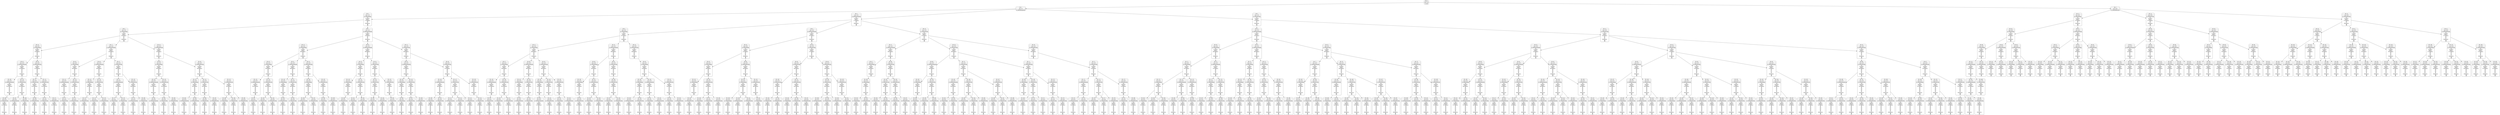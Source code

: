digraph g {
node [shape = Mrecord];
nodo0[label="{EO: 0|cost: 0.0|A: null}"]
nodo1[label="{EO: 1|cost: 5.0|A: IrANodoizquierda
}"]
nodo3[label="{EO: 3|cost: 15.0|A: IrANodoabajo
|
Pos\nSmartToy:\nNodo:\nC7

Visitados:\n
D7\nD7\n
Obstaculos:\n
D6\nD8\n

}"]
nodo6[label="{EO: 6|cost: 25.0|A: IrANodoabajo
|
Pos\nSmartToy:\nNodo:\nC8

Visitados:\n
D7\nD7\nD7\n
Obstaculos:\n
D6\nD8\n

}"]
nodo16[label="{EO: 16|cost: 35.0|A: IrANodoabajo
|
Pos\nSmartToy:\nNodo:\nC9

Visitados:\n
D7\nD7\nD7\nD7\n
Obstaculos:\n
D6\nD8\n

}"]
nodo43[label="{EO: 43|cost: 45.0|A: IrANodoizquierda
|
Pos\nSmartToy:\nNodo:\nC10

Visitados:\n
D7\nD7\nD7\nD7\nD7\n
Obstaculos:\n
D6\nD8\n

}"]
nodo109[label="{EO: 109|cost: 55.0|A: IrANodoizquierda
|
Pos\nSmartToy:\nNodo:\nB10

Visitados:\n
D7\nD7\nD7\nD7\nD7\nD7\n
Obstaculos:\n
D6\nD8\n

}"]
nodo266[label="{EO: 266|cost: 65.0|A: IrANodoarriba
|
Pos\nSmartToy:\nNodo:\nA10

Visitados:\n
D7\nD7\nD7\nD7\nD7\nD7\nD7\n
Obstaculos:\n
D6\nD8\n

}"]

nodo109 -> nodo266;

nodo43 -> nodo109;
nodo110[label="{EO: 110|cost: 55.0|A: IrANodoarriba
|
Pos\nSmartToy:\nNodo:\nB10

Visitados:\n
D7\nD7\nD7\nD7\nD7\nD7\n
Obstaculos:\n
D6\nD8\n

}"]
nodo267[label="{EO: 267|cost: 65.0|A: IrANodoizquierda
|
Pos\nSmartToy:\nNodo:\nB9

Visitados:\n
D7\nD7\nD7\nD7\nD7\nD7\nD7\n
Obstaculos:\n
D6\nD8\n

}"]

nodo110 -> nodo267;
nodo268[label="{EO: 268|cost: 65.0|A: IrANodoarriba
|
Pos\nSmartToy:\nNodo:\nB9

Visitados:\n
D7\nD7\nD7\nD7\nD7\nD7\nD7\n
Obstaculos:\n
D6\nD8\n

}"]

nodo110 -> nodo268;

nodo43 -> nodo110;

nodo16 -> nodo43;
nodo44[label="{EO: 44|cost: 45.0|A: IrANododerecha
|
Pos\nSmartToy:\nNodo:\nC10

Visitados:\n
D7\nD7\nD7\nD7\nD7\n
Obstaculos:\n
D6\nD8\n

}"]
nodo111[label="{EO: 111|cost: 55.0|A: IrANodoarriba
|
Pos\nSmartToy:\nNodo:\nD10

Visitados:\n
D7\nD7\nD7\nD7\nD7\nD7\n
Obstaculos:\n
D6\nD8\n

}"]
nodo269[label="{EO: 269|cost: 65.0|A: IrANododerecha
|
Pos\nSmartToy:\nNodo:\nD9

Visitados:\n
D7\nD7\nD7\nD7\nD7\nD7\nD7\n
Obstaculos:\n
D6\nD8\n

}"]

nodo111 -> nodo269;

nodo44 -> nodo111;
nodo112[label="{EO: 112|cost: 55.0|A: IrANododerecha
|
Pos\nSmartToy:\nNodo:\nD10

Visitados:\n
D7\nD7\nD7\nD7\nD7\nD7\n
Obstaculos:\n
D6\nD8\n

}"]
nodo270[label="{EO: 270|cost: 65.0|A: IrANodoarriba
|
Pos\nSmartToy:\nNodo:\nE10

Visitados:\n
D7\nD7\nD7\nD7\nD7\nD7\nD7\n
Obstaculos:\n
D6\nD8\n

}"]

nodo112 -> nodo270;
nodo271[label="{EO: 271|cost: 65.0|A: IrANododerecha
|
Pos\nSmartToy:\nNodo:\nE10

Visitados:\n
D7\nD7\nD7\nD7\nD7\nD7\nD7\n
Obstaculos:\n
D6\nD8\n

}"]

nodo112 -> nodo271;

nodo44 -> nodo112;

nodo16 -> nodo44;

nodo6 -> nodo16;
nodo17[label="{EO: 17|cost: 35.0|A: IrANodoizquierda
|
Pos\nSmartToy:\nNodo:\nC9

Visitados:\n
D7\nD7\nD7\nD7\n
Obstaculos:\n
D6\nD8\n

}"]
nodo45[label="{EO: 45|cost: 45.0|A: IrANodoabajo
|
Pos\nSmartToy:\nNodo:\nB9

Visitados:\n
D7\nD7\nD7\nD7\nD7\n
Obstaculos:\n
D6\nD8\n

}"]
nodo113[label="{EO: 113|cost: 55.0|A: IrANodoizquierda
|
Pos\nSmartToy:\nNodo:\nB10

Visitados:\n
D7\nD7\nD7\nD7\nD7\nD7\n
Obstaculos:\n
D6\nD8\n

}"]
nodo272[label="{EO: 272|cost: 65.0|A: IrANodoarriba
|
Pos\nSmartToy:\nNodo:\nA10

Visitados:\n
D7\nD7\nD7\nD7\nD7\nD7\nD7\n
Obstaculos:\n
D6\nD8\n

}"]

nodo113 -> nodo272;

nodo45 -> nodo113;
nodo114[label="{EO: 114|cost: 55.0|A: IrANododerecha
|
Pos\nSmartToy:\nNodo:\nB10

Visitados:\n
D7\nD7\nD7\nD7\nD7\nD7\n
Obstaculos:\n
D6\nD8\n

}"]
nodo273[label="{EO: 273|cost: 65.0|A: IrANododerecha
|
Pos\nSmartToy:\nNodo:\nC10

Visitados:\n
D7\nD7\nD7\nD7\nD7\nD7\nD7\n
Obstaculos:\n
D6\nD8\n

}"]

nodo114 -> nodo273;

nodo45 -> nodo114;

nodo17 -> nodo45;
nodo46[label="{EO: 46|cost: 45.0|A: IrANodoizquierda
|
Pos\nSmartToy:\nNodo:\nB9

Visitados:\n
D7\nD7\nD7\nD7\nD7\n
Obstaculos:\n
D6\nD8\n

}"]
nodo115[label="{EO: 115|cost: 55.0|A: IrANodoabajo
|
Pos\nSmartToy:\nNodo:\nA9

Visitados:\n
D7\nD7\nD7\nD7\nD7\nD7\n
Obstaculos:\n
D6\nD8\n

}"]
nodo274[label="{EO: 274|cost: 65.0|A: IrANododerecha
|
Pos\nSmartToy:\nNodo:\nA10

Visitados:\n
D7\nD7\nD7\nD7\nD7\nD7\nD7\n
Obstaculos:\n
D6\nD8\n

}"]

nodo115 -> nodo274;

nodo46 -> nodo115;
nodo116[label="{EO: 116|cost: 55.0|A: IrANodoarriba
|
Pos\nSmartToy:\nNodo:\nA9

Visitados:\n
D7\nD7\nD7\nD7\nD7\nD7\n
Obstaculos:\n
D6\nD8\n

}"]
nodo275[label="{EO: 275|cost: 65.0|A: IrANodoarriba
|
Pos\nSmartToy:\nNodo:\nA8

Visitados:\n
D7\nD7\nD7\nD7\nD7\nD7\nD7\n
Obstaculos:\n
D6\nD8\n

}"]

nodo116 -> nodo275;
nodo276[label="{EO: 276|cost: 65.0|A: IrANododerecha
|
Pos\nSmartToy:\nNodo:\nA8

Visitados:\n
D7\nD7\nD7\nD7\nD7\nD7\nD7\n
Obstaculos:\n
D6\nD8\n

}"]

nodo116 -> nodo276;

nodo46 -> nodo116;

nodo17 -> nodo46;
nodo47[label="{EO: 47|cost: 45.0|A: IrANodoarriba
|
Pos\nSmartToy:\nNodo:\nB9

Visitados:\n
D7\nD7\nD7\nD7\nD7\n
Obstaculos:\n
D6\nD8\n

}"]
nodo117[label="{EO: 117|cost: 55.0|A: IrANodoizquierda
|
Pos\nSmartToy:\nNodo:\nB8

Visitados:\n
D7\nD7\nD7\nD7\nD7\nD7\n
Obstaculos:\n
D6\nD8\n

}"]
nodo277[label="{EO: 277|cost: 65.0|A: IrANodoabajo
|
Pos\nSmartToy:\nNodo:\nA8

Visitados:\n
D7\nD7\nD7\nD7\nD7\nD7\nD7\n
Obstaculos:\n
D6\nD8\n

}"]

nodo117 -> nodo277;
nodo278[label="{EO: 278|cost: 65.0|A: IrANodoarriba
|
Pos\nSmartToy:\nNodo:\nA8

Visitados:\n
D7\nD7\nD7\nD7\nD7\nD7\nD7\n
Obstaculos:\n
D6\nD8\n

}"]

nodo117 -> nodo278;

nodo47 -> nodo117;
nodo118[label="{EO: 118|cost: 55.0|A: IrANodoarriba
|
Pos\nSmartToy:\nNodo:\nB8

Visitados:\n
D7\nD7\nD7\nD7\nD7\nD7\n
Obstaculos:\n
D6\nD8\n

}"]
nodo279[label="{EO: 279|cost: 65.0|A: IrANodoizquierda
|
Pos\nSmartToy:\nNodo:\nB7

Visitados:\n
D7\nD7\nD7\nD7\nD7\nD7\nD7\n
Obstaculos:\n
D6\nD8\n

}"]

nodo118 -> nodo279;
nodo280[label="{EO: 280|cost: 65.0|A: IrANodoarriba
|
Pos\nSmartToy:\nNodo:\nB7

Visitados:\n
D7\nD7\nD7\nD7\nD7\nD7\nD7\n
Obstaculos:\n
D6\nD8\n

}"]

nodo118 -> nodo280;

nodo47 -> nodo118;

nodo17 -> nodo47;

nodo6 -> nodo17;
nodo18[label="{EO: 18|cost: 35.0|A: IrANododerecha
|
Pos\nSmartToy:\nNodo:\nC9

Visitados:\n
D7\nD7\nD7\nD7\n
Obstaculos:\n
D6\nD8\n

}"]
nodo48[label="{EO: 48|cost: 45.0|A: IrANodoabajo
|
Pos\nSmartToy:\nNodo:\nD9

Visitados:\n
D7\nD7\nD7\nD7\nD7\n
Obstaculos:\n
D6\nD8\n

}"]
nodo119[label="{EO: 119|cost: 55.0|A: IrANodoizquierda
|
Pos\nSmartToy:\nNodo:\nD10

Visitados:\n
D7\nD7\nD7\nD7\nD7\nD7\n
Obstaculos:\n
D6\nD8\n

}"]
nodo281[label="{EO: 281|cost: 65.0|A: IrANodoizquierda
|
Pos\nSmartToy:\nNodo:\nC10

Visitados:\n
D7\nD7\nD7\nD7\nD7\nD7\nD7\n
Obstaculos:\n
D6\nD8\n

}"]

nodo119 -> nodo281;

nodo48 -> nodo119;
nodo120[label="{EO: 120|cost: 55.0|A: IrANododerecha
|
Pos\nSmartToy:\nNodo:\nD10

Visitados:\n
D7\nD7\nD7\nD7\nD7\nD7\n
Obstaculos:\n
D6\nD8\n

}"]
nodo282[label="{EO: 282|cost: 65.0|A: IrANodoarriba
|
Pos\nSmartToy:\nNodo:\nE10

Visitados:\n
D7\nD7\nD7\nD7\nD7\nD7\nD7\n
Obstaculos:\n
D6\nD8\n

}"]

nodo120 -> nodo282;
nodo283[label="{EO: 283|cost: 65.0|A: IrANododerecha
|
Pos\nSmartToy:\nNodo:\nE10

Visitados:\n
D7\nD7\nD7\nD7\nD7\nD7\nD7\n
Obstaculos:\n
D6\nD8\n

}"]

nodo120 -> nodo283;

nodo48 -> nodo120;

nodo18 -> nodo48;
nodo49[label="{EO: 49|cost: 45.0|A: IrANododerecha
|
Pos\nSmartToy:\nNodo:\nD9

Visitados:\n
D7\nD7\nD7\nD7\nD7\n
Obstaculos:\n
D6\nD8\n

}"]
nodo121[label="{EO: 121|cost: 55.0|A: IrANodoabajo
|
Pos\nSmartToy:\nNodo:\nE9

Visitados:\n
D7\nD7\nD7\nD7\nD7\nD7\n
Obstaculos:\n
D6\nD8\n

}"]
nodo284[label="{EO: 284|cost: 65.0|A: IrANodoizquierda
|
Pos\nSmartToy:\nNodo:\nE10

Visitados:\n
D7\nD7\nD7\nD7\nD7\nD7\nD7\n
Obstaculos:\n
D6\nD8\n

}"]

nodo121 -> nodo284;
nodo285[label="{EO: 285|cost: 65.0|A: IrANododerecha
|
Pos\nSmartToy:\nNodo:\nE10

Visitados:\n
D7\nD7\nD7\nD7\nD7\nD7\nD7\n
Obstaculos:\n
D6\nD8\n

}"]

nodo121 -> nodo285;

nodo49 -> nodo121;
nodo122[label="{EO: 122|cost: 55.0|A: IrANodoarriba
|
Pos\nSmartToy:\nNodo:\nE9

Visitados:\n
D7\nD7\nD7\nD7\nD7\nD7\n
Obstaculos:\n
D6\nD8\n

}"]
nodo286[label="{EO: 286|cost: 65.0|A: IrANodoarriba
|
Pos\nSmartToy:\nNodo:\nE8

Visitados:\n
D7\nD7\nD7\nD7\nD7\nD7\nD7\n
Obstaculos:\n
D6\nD8\n

}"]

nodo122 -> nodo286;
nodo287[label="{EO: 287|cost: 65.0|A: IrANododerecha
|
Pos\nSmartToy:\nNodo:\nE8

Visitados:\n
D7\nD7\nD7\nD7\nD7\nD7\nD7\n
Obstaculos:\n
D6\nD8\n

}"]

nodo122 -> nodo287;

nodo49 -> nodo122;
nodo123[label="{EO: 123|cost: 55.0|A: IrANododerecha
|
Pos\nSmartToy:\nNodo:\nE9

Visitados:\n
D7\nD7\nD7\nD7\nD7\nD7\n
Obstaculos:\n
D6\nD8\n

}"]
nodo288[label="{EO: 288|cost: 65.0|A: IrANodoabajo
|
Pos\nSmartToy:\nNodo:\nF9

Visitados:\n
D7\nD7\nD7\nD7\nD7\nD7\nD7\n
Obstaculos:\n
D6\nD8\n

}"]

nodo123 -> nodo288;
nodo289[label="{EO: 289|cost: 65.0|A: IrANodoarriba
|
Pos\nSmartToy:\nNodo:\nF9

Visitados:\n
D7\nD7\nD7\nD7\nD7\nD7\nD7\n
Obstaculos:\n
D6\nD8\n

}"]

nodo123 -> nodo289;
nodo290[label="{EO: 290|cost: 65.0|A: IrANododerecha
|
Pos\nSmartToy:\nNodo:\nF9

Visitados:\n
D7\nD7\nD7\nD7\nD7\nD7\nD7\n
Obstaculos:\n
D6\nD8\n

}"]

nodo123 -> nodo290;

nodo49 -> nodo123;

nodo18 -> nodo49;

nodo6 -> nodo18;

nodo3 -> nodo6;
nodo7[label="{EO: 7|cost: 25.0|A: IrANodoizquierda
|
Pos\nSmartToy:\nNodo:\nC8

Visitados:\n
D7\nD7\nD7\n
Obstaculos:\n
D6\nD8\n

}"]
nodo19[label="{EO: 19|cost: 35.0|A: IrANodoabajo
|
Pos\nSmartToy:\nNodo:\nB8

Visitados:\n
D7\nD7\nD7\nD7\n
Obstaculos:\n
D6\nD8\n

}"]
nodo50[label="{EO: 50|cost: 45.0|A: IrANodoabajo
|
Pos\nSmartToy:\nNodo:\nB9

Visitados:\n
D7\nD7\nD7\nD7\nD7\n
Obstaculos:\n
D6\nD8\n

}"]
nodo124[label="{EO: 124|cost: 55.0|A: IrANodoizquierda
|
Pos\nSmartToy:\nNodo:\nB10

Visitados:\n
D7\nD7\nD7\nD7\nD7\nD7\n
Obstaculos:\n
D6\nD8\n

}"]
nodo291[label="{EO: 291|cost: 65.0|A: IrANodoarriba
|
Pos\nSmartToy:\nNodo:\nA10

Visitados:\n
D7\nD7\nD7\nD7\nD7\nD7\nD7\n
Obstaculos:\n
D6\nD8\n

}"]

nodo124 -> nodo291;

nodo50 -> nodo124;
nodo125[label="{EO: 125|cost: 55.0|A: IrANododerecha
|
Pos\nSmartToy:\nNodo:\nB10

Visitados:\n
D7\nD7\nD7\nD7\nD7\nD7\n
Obstaculos:\n
D6\nD8\n

}"]
nodo292[label="{EO: 292|cost: 65.0|A: IrANodoarriba
|
Pos\nSmartToy:\nNodo:\nC10

Visitados:\n
D7\nD7\nD7\nD7\nD7\nD7\nD7\n
Obstaculos:\n
D6\nD8\n

}"]

nodo125 -> nodo292;
nodo293[label="{EO: 293|cost: 65.0|A: IrANododerecha
|
Pos\nSmartToy:\nNodo:\nC10

Visitados:\n
D7\nD7\nD7\nD7\nD7\nD7\nD7\n
Obstaculos:\n
D6\nD8\n

}"]

nodo125 -> nodo293;

nodo50 -> nodo125;

nodo19 -> nodo50;
nodo51[label="{EO: 51|cost: 45.0|A: IrANodoizquierda
|
Pos\nSmartToy:\nNodo:\nB9

Visitados:\n
D7\nD7\nD7\nD7\nD7\n
Obstaculos:\n
D6\nD8\n

}"]
nodo126[label="{EO: 126|cost: 55.0|A: IrANodoabajo
|
Pos\nSmartToy:\nNodo:\nA9

Visitados:\n
D7\nD7\nD7\nD7\nD7\nD7\n
Obstaculos:\n
D6\nD8\n

}"]
nodo294[label="{EO: 294|cost: 65.0|A: IrANododerecha
|
Pos\nSmartToy:\nNodo:\nA10

Visitados:\n
D7\nD7\nD7\nD7\nD7\nD7\nD7\n
Obstaculos:\n
D6\nD8\n

}"]

nodo126 -> nodo294;

nodo51 -> nodo126;
nodo127[label="{EO: 127|cost: 55.0|A: IrANodoarriba
|
Pos\nSmartToy:\nNodo:\nA9

Visitados:\n
D7\nD7\nD7\nD7\nD7\nD7\n
Obstaculos:\n
D6\nD8\n

}"]
nodo295[label="{EO: 295|cost: 65.0|A: IrANodoarriba
|
Pos\nSmartToy:\nNodo:\nA8

Visitados:\n
D7\nD7\nD7\nD7\nD7\nD7\nD7\n
Obstaculos:\n
D6\nD8\n

}"]

nodo127 -> nodo295;

nodo51 -> nodo127;

nodo19 -> nodo51;
nodo52[label="{EO: 52|cost: 45.0|A: IrANododerecha
|
Pos\nSmartToy:\nNodo:\nB9

Visitados:\n
D7\nD7\nD7\nD7\nD7\n
Obstaculos:\n
D6\nD8\n

}"]
nodo128[label="{EO: 128|cost: 55.0|A: IrANodoabajo
|
Pos\nSmartToy:\nNodo:\nC9

Visitados:\n
D7\nD7\nD7\nD7\nD7\nD7\n
Obstaculos:\n
D6\nD8\n

}"]
nodo296[label="{EO: 296|cost: 65.0|A: IrANodoizquierda
|
Pos\nSmartToy:\nNodo:\nC10

Visitados:\n
D7\nD7\nD7\nD7\nD7\nD7\nD7\n
Obstaculos:\n
D6\nD8\n

}"]

nodo128 -> nodo296;
nodo297[label="{EO: 297|cost: 65.0|A: IrANododerecha
|
Pos\nSmartToy:\nNodo:\nC10

Visitados:\n
D7\nD7\nD7\nD7\nD7\nD7\nD7\n
Obstaculos:\n
D6\nD8\n

}"]

nodo128 -> nodo297;

nodo52 -> nodo128;
nodo129[label="{EO: 129|cost: 55.0|A: IrANododerecha
|
Pos\nSmartToy:\nNodo:\nC9

Visitados:\n
D7\nD7\nD7\nD7\nD7\nD7\n
Obstaculos:\n
D6\nD8\n

}"]
nodo298[label="{EO: 298|cost: 65.0|A: IrANodoabajo
|
Pos\nSmartToy:\nNodo:\nD9

Visitados:\n
D7\nD7\nD7\nD7\nD7\nD7\nD7\n
Obstaculos:\n
D6\nD8\n

}"]

nodo129 -> nodo298;
nodo299[label="{EO: 299|cost: 65.0|A: IrANododerecha
|
Pos\nSmartToy:\nNodo:\nD9

Visitados:\n
D7\nD7\nD7\nD7\nD7\nD7\nD7\n
Obstaculos:\n
D6\nD8\n

}"]

nodo129 -> nodo299;

nodo52 -> nodo129;

nodo19 -> nodo52;

nodo7 -> nodo19;
nodo20[label="{EO: 20|cost: 35.0|A: IrANodoizquierda
|
Pos\nSmartToy:\nNodo:\nB8

Visitados:\n
D7\nD7\nD7\nD7\n
Obstaculos:\n
D6\nD8\n

}"]
nodo53[label="{EO: 53|cost: 45.0|A: IrANodoabajo
|
Pos\nSmartToy:\nNodo:\nA8

Visitados:\n
D7\nD7\nD7\nD7\nD7\n
Obstaculos:\n
D6\nD8\n

}"]
nodo130[label="{EO: 130|cost: 55.0|A: IrANodoabajo
|
Pos\nSmartToy:\nNodo:\nA9

Visitados:\n
D7\nD7\nD7\nD7\nD7\nD7\n
Obstaculos:\n
D6\nD8\n

}"]
nodo300[label="{EO: 300|cost: 65.0|A: IrANododerecha
|
Pos\nSmartToy:\nNodo:\nA10

Visitados:\n
D7\nD7\nD7\nD7\nD7\nD7\nD7\n
Obstaculos:\n
D6\nD8\n

}"]

nodo130 -> nodo300;

nodo53 -> nodo130;
nodo131[label="{EO: 131|cost: 55.0|A: IrANododerecha
|
Pos\nSmartToy:\nNodo:\nA9

Visitados:\n
D7\nD7\nD7\nD7\nD7\nD7\n
Obstaculos:\n
D6\nD8\n

}"]
nodo301[label="{EO: 301|cost: 65.0|A: IrANodoabajo
|
Pos\nSmartToy:\nNodo:\nB9

Visitados:\n
D7\nD7\nD7\nD7\nD7\nD7\nD7\n
Obstaculos:\n
D6\nD8\n

}"]

nodo131 -> nodo301;
nodo302[label="{EO: 302|cost: 65.0|A: IrANododerecha
|
Pos\nSmartToy:\nNodo:\nB9

Visitados:\n
D7\nD7\nD7\nD7\nD7\nD7\nD7\n
Obstaculos:\n
D6\nD8\n

}"]

nodo131 -> nodo302;

nodo53 -> nodo131;

nodo20 -> nodo53;
nodo54[label="{EO: 54|cost: 45.0|A: IrANodoarriba
|
Pos\nSmartToy:\nNodo:\nA8

Visitados:\n
D7\nD7\nD7\nD7\nD7\n
Obstaculos:\n
D6\nD8\n

}"]
nodo132[label="{EO: 132|cost: 55.0|A: IrANodoarriba
|
Pos\nSmartToy:\nNodo:\nA7

Visitados:\n
D7\nD7\nD7\nD7\nD7\nD7\n
Obstaculos:\n
D6\nD8\n

}"]
nodo303[label="{EO: 303|cost: 65.0|A: IrANodoarriba
|
Pos\nSmartToy:\nNodo:\nA6

Visitados:\n
D7\nD7\nD7\nD7\nD7\nD7\nD7\n
Obstaculos:\n
D6\nD8\n

}"]

nodo132 -> nodo303;
nodo304[label="{EO: 304|cost: 65.0|A: IrANododerecha
|
Pos\nSmartToy:\nNodo:\nA6

Visitados:\n
D7\nD7\nD7\nD7\nD7\nD7\nD7\n
Obstaculos:\n
D6\nD8\n

}"]

nodo132 -> nodo304;

nodo54 -> nodo132;
nodo133[label="{EO: 133|cost: 55.0|A: IrANododerecha
|
Pos\nSmartToy:\nNodo:\nA7

Visitados:\n
D7\nD7\nD7\nD7\nD7\nD7\n
Obstaculos:\n
D6\nD8\n

}"]
nodo305[label="{EO: 305|cost: 65.0|A: IrANodoarriba
|
Pos\nSmartToy:\nNodo:\nB7

Visitados:\n
D7\nD7\nD7\nD7\nD7\nD7\nD7\n
Obstaculos:\n
D6\nD8\n

}"]

nodo133 -> nodo305;

nodo54 -> nodo133;

nodo20 -> nodo54;

nodo7 -> nodo20;
nodo21[label="{EO: 21|cost: 35.0|A: IrANodoarriba
|
Pos\nSmartToy:\nNodo:\nB8

Visitados:\n
D7\nD7\nD7\nD7\n
Obstaculos:\n
D6\nD8\n

}"]
nodo55[label="{EO: 55|cost: 45.0|A: IrANodoizquierda
|
Pos\nSmartToy:\nNodo:\nB7

Visitados:\n
D7\nD7\nD7\nD7\nD7\n
Obstaculos:\n
D6\nD8\n

}"]
nodo134[label="{EO: 134|cost: 55.0|A: IrANodoabajo
|
Pos\nSmartToy:\nNodo:\nA7

Visitados:\n
D7\nD7\nD7\nD7\nD7\nD7\n
Obstaculos:\n
D6\nD8\n

}"]
nodo306[label="{EO: 306|cost: 65.0|A: IrANodoabajo
|
Pos\nSmartToy:\nNodo:\nA8

Visitados:\n
D7\nD7\nD7\nD7\nD7\nD7\nD7\n
Obstaculos:\n
D6\nD8\n

}"]

nodo134 -> nodo306;

nodo55 -> nodo134;
nodo135[label="{EO: 135|cost: 55.0|A: IrANodoarriba
|
Pos\nSmartToy:\nNodo:\nA7

Visitados:\n
D7\nD7\nD7\nD7\nD7\nD7\n
Obstaculos:\n
D6\nD8\n

}"]
nodo307[label="{EO: 307|cost: 65.0|A: IrANodoarriba
|
Pos\nSmartToy:\nNodo:\nA6

Visitados:\n
D7\nD7\nD7\nD7\nD7\nD7\nD7\n
Obstaculos:\n
D6\nD8\n

}"]

nodo135 -> nodo307;
nodo308[label="{EO: 308|cost: 65.0|A: IrANododerecha
|
Pos\nSmartToy:\nNodo:\nA6

Visitados:\n
D7\nD7\nD7\nD7\nD7\nD7\nD7\n
Obstaculos:\n
D6\nD8\n

}"]

nodo135 -> nodo308;

nodo55 -> nodo135;

nodo21 -> nodo55;
nodo56[label="{EO: 56|cost: 45.0|A: IrANodoarriba
|
Pos\nSmartToy:\nNodo:\nB7

Visitados:\n
D7\nD7\nD7\nD7\nD7\n
Obstaculos:\n
D6\nD8\n

}"]
nodo136[label="{EO: 136|cost: 55.0|A: IrANodoizquierda
|
Pos\nSmartToy:\nNodo:\nB6

Visitados:\n
D7\nD7\nD7\nD7\nD7\nD7\n
Obstaculos:\n
D6\nD8\n

}"]
nodo309[label="{EO: 309|cost: 65.0|A: IrANodoabajo
|
Pos\nSmartToy:\nNodo:\nA6

Visitados:\n
D7\nD7\nD7\nD7\nD7\nD7\nD7\n
Obstaculos:\n
D6\nD8\n

}"]

nodo136 -> nodo309;
nodo310[label="{EO: 310|cost: 65.0|A: IrANodoarriba
|
Pos\nSmartToy:\nNodo:\nA6

Visitados:\n
D7\nD7\nD7\nD7\nD7\nD7\nD7\n
Obstaculos:\n
D6\nD8\n

}"]

nodo136 -> nodo310;

nodo56 -> nodo136;
nodo137[label="{EO: 137|cost: 55.0|A: IrANodoarriba
|
Pos\nSmartToy:\nNodo:\nB6

Visitados:\n
D7\nD7\nD7\nD7\nD7\nD7\n
Obstaculos:\n
D6\nD8\n

}"]
nodo311[label="{EO: 311|cost: 65.0|A: IrANodoizquierda
|
Pos\nSmartToy:\nNodo:\nB5

Visitados:\n
D7\nD7\nD7\nD7\nD7\nD7\nD7\n
Obstaculos:\n
D6\nD8\n

}"]

nodo137 -> nodo311;
nodo312[label="{EO: 312|cost: 65.0|A: IrANodoarriba
|
Pos\nSmartToy:\nNodo:\nB5

Visitados:\n
D7\nD7\nD7\nD7\nD7\nD7\nD7\n
Obstaculos:\n
D6\nD8\n

}"]

nodo137 -> nodo312;
nodo313[label="{EO: 313|cost: 65.0|A: IrANododerecha
|
Pos\nSmartToy:\nNodo:\nB5

Visitados:\n
D7\nD7\nD7\nD7\nD7\nD7\nD7\n
Obstaculos:\n
D6\nD8\n

}"]

nodo137 -> nodo313;

nodo56 -> nodo137;
nodo138[label="{EO: 138|cost: 55.0|A: IrANododerecha
|
Pos\nSmartToy:\nNodo:\nB6

Visitados:\n
D7\nD7\nD7\nD7\nD7\nD7\n
Obstaculos:\n
D6\nD8\n

}"]
nodo314[label="{EO: 314|cost: 65.0|A: IrANodoarriba
|
Pos\nSmartToy:\nNodo:\nC6

Visitados:\n
D7\nD7\nD7\nD7\nD7\nD7\nD7\n
Obstaculos:\n
D6\nD8\n

}"]

nodo138 -> nodo314;

nodo56 -> nodo138;

nodo21 -> nodo56;

nodo7 -> nodo21;

nodo3 -> nodo7;

nodo1 -> nodo3;
nodo4[label="{EO: 4|cost: 15.0|A: IrANodoizquierda
|
Pos\nSmartToy:\nNodo:\nC7

Visitados:\n
D7\nD7\n
Obstaculos:\n
D6\nD8\n

}"]
nodo8[label="{EO: 8|cost: 25.0|A: IrANodoabajo
|
Pos\nSmartToy:\nNodo:\nB7

Visitados:\n
D7\nD7\nD7\n
Obstaculos:\n
D6\nD8\n

}"]
nodo22[label="{EO: 22|cost: 35.0|A: IrANodoabajo
|
Pos\nSmartToy:\nNodo:\nB8

Visitados:\n
D7\nD7\nD7\nD7\n
Obstaculos:\n
D6\nD8\n

}"]
nodo57[label="{EO: 57|cost: 45.0|A: IrANodoabajo
|
Pos\nSmartToy:\nNodo:\nB9

Visitados:\n
D7\nD7\nD7\nD7\nD7\n
Obstaculos:\n
D6\nD8\n

}"]
nodo139[label="{EO: 139|cost: 55.0|A: IrANodoizquierda
|
Pos\nSmartToy:\nNodo:\nB10

Visitados:\n
D7\nD7\nD7\nD7\nD7\nD7\n
Obstaculos:\n
D6\nD8\n

}"]
nodo315[label="{EO: 315|cost: 65.0|A: IrANodoarriba
|
Pos\nSmartToy:\nNodo:\nA10

Visitados:\n
D7\nD7\nD7\nD7\nD7\nD7\nD7\n
Obstaculos:\n
D6\nD8\n

}"]

nodo139 -> nodo315;

nodo57 -> nodo139;
nodo140[label="{EO: 140|cost: 55.0|A: IrANododerecha
|
Pos\nSmartToy:\nNodo:\nB10

Visitados:\n
D7\nD7\nD7\nD7\nD7\nD7\n
Obstaculos:\n
D6\nD8\n

}"]
nodo316[label="{EO: 316|cost: 65.0|A: IrANodoarriba
|
Pos\nSmartToy:\nNodo:\nC10

Visitados:\n
D7\nD7\nD7\nD7\nD7\nD7\nD7\n
Obstaculos:\n
D6\nD8\n

}"]

nodo140 -> nodo316;
nodo317[label="{EO: 317|cost: 65.0|A: IrANododerecha
|
Pos\nSmartToy:\nNodo:\nC10

Visitados:\n
D7\nD7\nD7\nD7\nD7\nD7\nD7\n
Obstaculos:\n
D6\nD8\n

}"]

nodo140 -> nodo317;

nodo57 -> nodo140;

nodo22 -> nodo57;
nodo58[label="{EO: 58|cost: 45.0|A: IrANodoizquierda
|
Pos\nSmartToy:\nNodo:\nB9

Visitados:\n
D7\nD7\nD7\nD7\nD7\n
Obstaculos:\n
D6\nD8\n

}"]
nodo141[label="{EO: 141|cost: 55.0|A: IrANodoabajo
|
Pos\nSmartToy:\nNodo:\nA9

Visitados:\n
D7\nD7\nD7\nD7\nD7\nD7\n
Obstaculos:\n
D6\nD8\n

}"]
nodo318[label="{EO: 318|cost: 65.0|A: IrANododerecha
|
Pos\nSmartToy:\nNodo:\nA10

Visitados:\n
D7\nD7\nD7\nD7\nD7\nD7\nD7\n
Obstaculos:\n
D6\nD8\n

}"]

nodo141 -> nodo318;

nodo58 -> nodo141;
nodo142[label="{EO: 142|cost: 55.0|A: IrANodoarriba
|
Pos\nSmartToy:\nNodo:\nA9

Visitados:\n
D7\nD7\nD7\nD7\nD7\nD7\n
Obstaculos:\n
D6\nD8\n

}"]
nodo319[label="{EO: 319|cost: 65.0|A: IrANodoarriba
|
Pos\nSmartToy:\nNodo:\nA8

Visitados:\n
D7\nD7\nD7\nD7\nD7\nD7\nD7\n
Obstaculos:\n
D6\nD8\n

}"]

nodo142 -> nodo319;

nodo58 -> nodo142;

nodo22 -> nodo58;
nodo59[label="{EO: 59|cost: 45.0|A: IrANododerecha
|
Pos\nSmartToy:\nNodo:\nB9

Visitados:\n
D7\nD7\nD7\nD7\nD7\n
Obstaculos:\n
D6\nD8\n

}"]
nodo143[label="{EO: 143|cost: 55.0|A: IrANodoabajo
|
Pos\nSmartToy:\nNodo:\nC9

Visitados:\n
D7\nD7\nD7\nD7\nD7\nD7\n
Obstaculos:\n
D6\nD8\n

}"]
nodo320[label="{EO: 320|cost: 65.0|A: IrANodoizquierda
|
Pos\nSmartToy:\nNodo:\nC10

Visitados:\n
D7\nD7\nD7\nD7\nD7\nD7\nD7\n
Obstaculos:\n
D6\nD8\n

}"]

nodo143 -> nodo320;
nodo321[label="{EO: 321|cost: 65.0|A: IrANododerecha
|
Pos\nSmartToy:\nNodo:\nC10

Visitados:\n
D7\nD7\nD7\nD7\nD7\nD7\nD7\n
Obstaculos:\n
D6\nD8\n

}"]

nodo143 -> nodo321;

nodo59 -> nodo143;
nodo144[label="{EO: 144|cost: 55.0|A: IrANodoarriba
|
Pos\nSmartToy:\nNodo:\nC9

Visitados:\n
D7\nD7\nD7\nD7\nD7\nD7\n
Obstaculos:\n
D6\nD8\n

}"]

nodo59 -> nodo144;
nodo145[label="{EO: 145|cost: 55.0|A: IrANododerecha
|
Pos\nSmartToy:\nNodo:\nC9

Visitados:\n
D7\nD7\nD7\nD7\nD7\nD7\n
Obstaculos:\n
D6\nD8\n

}"]
nodo322[label="{EO: 322|cost: 65.0|A: IrANodoabajo
|
Pos\nSmartToy:\nNodo:\nD9

Visitados:\n
D7\nD7\nD7\nD7\nD7\nD7\nD7\n
Obstaculos:\n
D6\nD8\n

}"]

nodo145 -> nodo322;
nodo323[label="{EO: 323|cost: 65.0|A: IrANododerecha
|
Pos\nSmartToy:\nNodo:\nD9

Visitados:\n
D7\nD7\nD7\nD7\nD7\nD7\nD7\n
Obstaculos:\n
D6\nD8\n

}"]

nodo145 -> nodo323;

nodo59 -> nodo145;

nodo22 -> nodo59;

nodo8 -> nodo22;
nodo23[label="{EO: 23|cost: 35.0|A: IrANodoizquierda
|
Pos\nSmartToy:\nNodo:\nB8

Visitados:\n
D7\nD7\nD7\nD7\n
Obstaculos:\n
D6\nD8\n

}"]
nodo60[label="{EO: 60|cost: 45.0|A: IrANodoabajo
|
Pos\nSmartToy:\nNodo:\nA8

Visitados:\n
D7\nD7\nD7\nD7\nD7\n
Obstaculos:\n
D6\nD8\n

}"]
nodo146[label="{EO: 146|cost: 55.0|A: IrANodoabajo
|
Pos\nSmartToy:\nNodo:\nA9

Visitados:\n
D7\nD7\nD7\nD7\nD7\nD7\n
Obstaculos:\n
D6\nD8\n

}"]
nodo324[label="{EO: 324|cost: 65.0|A: IrANododerecha
|
Pos\nSmartToy:\nNodo:\nA10

Visitados:\n
D7\nD7\nD7\nD7\nD7\nD7\nD7\n
Obstaculos:\n
D6\nD8\n

}"]

nodo146 -> nodo324;

nodo60 -> nodo146;
nodo147[label="{EO: 147|cost: 55.0|A: IrANododerecha
|
Pos\nSmartToy:\nNodo:\nA9

Visitados:\n
D7\nD7\nD7\nD7\nD7\nD7\n
Obstaculos:\n
D6\nD8\n

}"]
nodo325[label="{EO: 325|cost: 65.0|A: IrANodoabajo
|
Pos\nSmartToy:\nNodo:\nB9

Visitados:\n
D7\nD7\nD7\nD7\nD7\nD7\nD7\n
Obstaculos:\n
D6\nD8\n

}"]

nodo147 -> nodo325;
nodo326[label="{EO: 326|cost: 65.0|A: IrANododerecha
|
Pos\nSmartToy:\nNodo:\nB9

Visitados:\n
D7\nD7\nD7\nD7\nD7\nD7\nD7\n
Obstaculos:\n
D6\nD8\n

}"]

nodo147 -> nodo326;

nodo60 -> nodo147;

nodo23 -> nodo60;
nodo61[label="{EO: 61|cost: 45.0|A: IrANodoarriba
|
Pos\nSmartToy:\nNodo:\nA8

Visitados:\n
D7\nD7\nD7\nD7\nD7\n
Obstaculos:\n
D6\nD8\n

}"]
nodo148[label="{EO: 148|cost: 55.0|A: IrANodoarriba
|
Pos\nSmartToy:\nNodo:\nA7

Visitados:\n
D7\nD7\nD7\nD7\nD7\nD7\n
Obstaculos:\n
D6\nD8\n

}"]
nodo327[label="{EO: 327|cost: 65.0|A: IrANodoarriba
|
Pos\nSmartToy:\nNodo:\nA6

Visitados:\n
D7\nD7\nD7\nD7\nD7\nD7\nD7\n
Obstaculos:\n
D6\nD8\n

}"]

nodo148 -> nodo327;
nodo328[label="{EO: 328|cost: 65.0|A: IrANododerecha
|
Pos\nSmartToy:\nNodo:\nA6

Visitados:\n
D7\nD7\nD7\nD7\nD7\nD7\nD7\n
Obstaculos:\n
D6\nD8\n

}"]

nodo148 -> nodo328;

nodo61 -> nodo148;

nodo23 -> nodo61;

nodo8 -> nodo23;
nodo24[label="{EO: 24|cost: 35.0|A: IrANododerecha
|
Pos\nSmartToy:\nNodo:\nB8

Visitados:\n
D7\nD7\nD7\nD7\n
Obstaculos:\n
D6\nD8\n

}"]
nodo62[label="{EO: 62|cost: 45.0|A: IrANodoabajo
|
Pos\nSmartToy:\nNodo:\nC8

Visitados:\n
D7\nD7\nD7\nD7\nD7\n
Obstaculos:\n
D6\nD8\n

}"]
nodo149[label="{EO: 149|cost: 55.0|A: IrANodoabajo
|
Pos\nSmartToy:\nNodo:\nC9

Visitados:\n
D7\nD7\nD7\nD7\nD7\nD7\n
Obstaculos:\n
D6\nD8\n

}"]
nodo329[label="{EO: 329|cost: 65.0|A: IrANodoizquierda
|
Pos\nSmartToy:\nNodo:\nC10

Visitados:\n
D7\nD7\nD7\nD7\nD7\nD7\nD7\n
Obstaculos:\n
D6\nD8\n

}"]

nodo149 -> nodo329;
nodo330[label="{EO: 330|cost: 65.0|A: IrANododerecha
|
Pos\nSmartToy:\nNodo:\nC10

Visitados:\n
D7\nD7\nD7\nD7\nD7\nD7\nD7\n
Obstaculos:\n
D6\nD8\n

}"]

nodo149 -> nodo330;

nodo62 -> nodo149;
nodo150[label="{EO: 150|cost: 55.0|A: IrANodoizquierda
|
Pos\nSmartToy:\nNodo:\nC9

Visitados:\n
D7\nD7\nD7\nD7\nD7\nD7\n
Obstaculos:\n
D6\nD8\n

}"]
nodo331[label="{EO: 331|cost: 65.0|A: IrANodoabajo
|
Pos\nSmartToy:\nNodo:\nB9

Visitados:\n
D7\nD7\nD7\nD7\nD7\nD7\nD7\n
Obstaculos:\n
D6\nD8\n

}"]

nodo150 -> nodo331;
nodo332[label="{EO: 332|cost: 65.0|A: IrANodoizquierda
|
Pos\nSmartToy:\nNodo:\nB9

Visitados:\n
D7\nD7\nD7\nD7\nD7\nD7\nD7\n
Obstaculos:\n
D6\nD8\n

}"]

nodo150 -> nodo332;

nodo62 -> nodo150;
nodo151[label="{EO: 151|cost: 55.0|A: IrANododerecha
|
Pos\nSmartToy:\nNodo:\nC9

Visitados:\n
D7\nD7\nD7\nD7\nD7\nD7\n
Obstaculos:\n
D6\nD8\n

}"]
nodo333[label="{EO: 333|cost: 65.0|A: IrANodoabajo
|
Pos\nSmartToy:\nNodo:\nD9

Visitados:\n
D7\nD7\nD7\nD7\nD7\nD7\nD7\n
Obstaculos:\n
D6\nD8\n

}"]

nodo151 -> nodo333;
nodo334[label="{EO: 334|cost: 65.0|A: IrANododerecha
|
Pos\nSmartToy:\nNodo:\nD9

Visitados:\n
D7\nD7\nD7\nD7\nD7\nD7\nD7\n
Obstaculos:\n
D6\nD8\n

}"]

nodo151 -> nodo334;

nodo62 -> nodo151;

nodo24 -> nodo62;

nodo8 -> nodo24;

nodo4 -> nodo8;
nodo9[label="{EO: 9|cost: 25.0|A: IrANodoizquierda
|
Pos\nSmartToy:\nNodo:\nB7

Visitados:\n
D7\nD7\nD7\n
Obstaculos:\n
D6\nD8\n

}"]
nodo25[label="{EO: 25|cost: 35.0|A: IrANodoabajo
|
Pos\nSmartToy:\nNodo:\nA7

Visitados:\n
D7\nD7\nD7\nD7\n
Obstaculos:\n
D6\nD8\n

}"]
nodo63[label="{EO: 63|cost: 45.0|A: IrANodoabajo
|
Pos\nSmartToy:\nNodo:\nA8

Visitados:\n
D7\nD7\nD7\nD7\nD7\n
Obstaculos:\n
D6\nD8\n

}"]
nodo152[label="{EO: 152|cost: 55.0|A: IrANodoabajo
|
Pos\nSmartToy:\nNodo:\nA9

Visitados:\n
D7\nD7\nD7\nD7\nD7\nD7\n
Obstaculos:\n
D6\nD8\n

}"]
nodo335[label="{EO: 335|cost: 65.0|A: IrANododerecha
|
Pos\nSmartToy:\nNodo:\nA10

Visitados:\n
D7\nD7\nD7\nD7\nD7\nD7\nD7\n
Obstaculos:\n
D6\nD8\n

}"]

nodo152 -> nodo335;

nodo63 -> nodo152;
nodo153[label="{EO: 153|cost: 55.0|A: IrANododerecha
|
Pos\nSmartToy:\nNodo:\nA9

Visitados:\n
D7\nD7\nD7\nD7\nD7\nD7\n
Obstaculos:\n
D6\nD8\n

}"]
nodo336[label="{EO: 336|cost: 65.0|A: IrANodoabajo
|
Pos\nSmartToy:\nNodo:\nB9

Visitados:\n
D7\nD7\nD7\nD7\nD7\nD7\nD7\n
Obstaculos:\n
D6\nD8\n

}"]

nodo153 -> nodo336;
nodo337[label="{EO: 337|cost: 65.0|A: IrANodoarriba
|
Pos\nSmartToy:\nNodo:\nB9

Visitados:\n
D7\nD7\nD7\nD7\nD7\nD7\nD7\n
Obstaculos:\n
D6\nD8\n

}"]

nodo153 -> nodo337;
nodo338[label="{EO: 338|cost: 65.0|A: IrANododerecha
|
Pos\nSmartToy:\nNodo:\nB9

Visitados:\n
D7\nD7\nD7\nD7\nD7\nD7\nD7\n
Obstaculos:\n
D6\nD8\n

}"]

nodo153 -> nodo338;

nodo63 -> nodo153;

nodo25 -> nodo63;
nodo64[label="{EO: 64|cost: 45.0|A: IrANododerecha
|
Pos\nSmartToy:\nNodo:\nA8

Visitados:\n
D7\nD7\nD7\nD7\nD7\n
Obstaculos:\n
D6\nD8\n

}"]
nodo154[label="{EO: 154|cost: 55.0|A: IrANodoabajo
|
Pos\nSmartToy:\nNodo:\nB8

Visitados:\n
D7\nD7\nD7\nD7\nD7\nD7\n
Obstaculos:\n
D6\nD8\n

}"]
nodo339[label="{EO: 339|cost: 65.0|A: IrANodoabajo
|
Pos\nSmartToy:\nNodo:\nB9

Visitados:\n
D7\nD7\nD7\nD7\nD7\nD7\nD7\n
Obstaculos:\n
D6\nD8\n

}"]

nodo154 -> nodo339;
nodo340[label="{EO: 340|cost: 65.0|A: IrANodoizquierda
|
Pos\nSmartToy:\nNodo:\nB9

Visitados:\n
D7\nD7\nD7\nD7\nD7\nD7\nD7\n
Obstaculos:\n
D6\nD8\n

}"]

nodo154 -> nodo340;
nodo341[label="{EO: 341|cost: 65.0|A: IrANododerecha
|
Pos\nSmartToy:\nNodo:\nB9

Visitados:\n
D7\nD7\nD7\nD7\nD7\nD7\nD7\n
Obstaculos:\n
D6\nD8\n

}"]

nodo154 -> nodo341;

nodo64 -> nodo154;
nodo155[label="{EO: 155|cost: 55.0|A: IrANododerecha
|
Pos\nSmartToy:\nNodo:\nB8

Visitados:\n
D7\nD7\nD7\nD7\nD7\nD7\n
Obstaculos:\n
D6\nD8\n

}"]
nodo342[label="{EO: 342|cost: 65.0|A: IrANodoabajo
|
Pos\nSmartToy:\nNodo:\nC8

Visitados:\n
D7\nD7\nD7\nD7\nD7\nD7\nD7\n
Obstaculos:\n
D6\nD8\n

}"]

nodo155 -> nodo342;

nodo64 -> nodo155;

nodo25 -> nodo64;

nodo9 -> nodo25;
nodo26[label="{EO: 26|cost: 35.0|A: IrANodoarriba
|
Pos\nSmartToy:\nNodo:\nA7

Visitados:\n
D7\nD7\nD7\nD7\n
Obstaculos:\n
D6\nD8\n

}"]
nodo65[label="{EO: 65|cost: 45.0|A: IrANodoarriba
|
Pos\nSmartToy:\nNodo:\nA6

Visitados:\n
D7\nD7\nD7\nD7\nD7\n
Obstaculos:\n
D6\nD8\n

}"]
nodo156[label="{EO: 156|cost: 55.0|A: IrANodoarriba
|
Pos\nSmartToy:\nNodo:\nA5

Visitados:\n
D7\nD7\nD7\nD7\nD7\nD7\n
Obstaculos:\n
D6\nD8\n

}"]
nodo343[label="{EO: 343|cost: 65.0|A: IrANodoarriba
|
Pos\nSmartToy:\nNodo:\nA4

Visitados:\n
D7\nD7\nD7\nD7\nD7\nD7\nD7\n
Obstaculos:\n
D6\nD8\n

}"]

nodo156 -> nodo343;
nodo344[label="{EO: 344|cost: 65.0|A: IrANododerecha
|
Pos\nSmartToy:\nNodo:\nA4

Visitados:\n
D7\nD7\nD7\nD7\nD7\nD7\nD7\n
Obstaculos:\n
D6\nD8\n

}"]

nodo156 -> nodo344;

nodo65 -> nodo156;
nodo157[label="{EO: 157|cost: 55.0|A: IrANododerecha
|
Pos\nSmartToy:\nNodo:\nA5

Visitados:\n
D7\nD7\nD7\nD7\nD7\nD7\n
Obstaculos:\n
D6\nD8\n

}"]
nodo345[label="{EO: 345|cost: 65.0|A: IrANodoabajo
|
Pos\nSmartToy:\nNodo:\nB5

Visitados:\n
D7\nD7\nD7\nD7\nD7\nD7\nD7\n
Obstaculos:\n
D6\nD8\n

}"]

nodo157 -> nodo345;
nodo346[label="{EO: 346|cost: 65.0|A: IrANodoarriba
|
Pos\nSmartToy:\nNodo:\nB5

Visitados:\n
D7\nD7\nD7\nD7\nD7\nD7\nD7\n
Obstaculos:\n
D6\nD8\n

}"]

nodo157 -> nodo346;
nodo347[label="{EO: 347|cost: 65.0|A: IrANododerecha
|
Pos\nSmartToy:\nNodo:\nB5

Visitados:\n
D7\nD7\nD7\nD7\nD7\nD7\nD7\n
Obstaculos:\n
D6\nD8\n

}"]

nodo157 -> nodo347;

nodo65 -> nodo157;

nodo26 -> nodo65;
nodo66[label="{EO: 66|cost: 45.0|A: IrANododerecha
|
Pos\nSmartToy:\nNodo:\nA6

Visitados:\n
D7\nD7\nD7\nD7\nD7\n
Obstaculos:\n
D6\nD8\n

}"]
nodo158[label="{EO: 158|cost: 55.0|A: IrANodoarriba
|
Pos\nSmartToy:\nNodo:\nB6

Visitados:\n
D7\nD7\nD7\nD7\nD7\nD7\n
Obstaculos:\n
D6\nD8\n

}"]
nodo348[label="{EO: 348|cost: 65.0|A: IrANodoizquierda
|
Pos\nSmartToy:\nNodo:\nB5

Visitados:\n
D7\nD7\nD7\nD7\nD7\nD7\nD7\n
Obstaculos:\n
D6\nD8\n

}"]

nodo158 -> nodo348;
nodo349[label="{EO: 349|cost: 65.0|A: IrANodoarriba
|
Pos\nSmartToy:\nNodo:\nB5

Visitados:\n
D7\nD7\nD7\nD7\nD7\nD7\nD7\n
Obstaculos:\n
D6\nD8\n

}"]

nodo158 -> nodo349;
nodo350[label="{EO: 350|cost: 65.0|A: IrANododerecha
|
Pos\nSmartToy:\nNodo:\nB5

Visitados:\n
D7\nD7\nD7\nD7\nD7\nD7\nD7\n
Obstaculos:\n
D6\nD8\n

}"]

nodo158 -> nodo350;

nodo66 -> nodo158;
nodo159[label="{EO: 159|cost: 55.0|A: IrANododerecha
|
Pos\nSmartToy:\nNodo:\nB6

Visitados:\n
D7\nD7\nD7\nD7\nD7\nD7\n
Obstaculos:\n
D6\nD8\n

}"]
nodo351[label="{EO: 351|cost: 65.0|A: IrANodoarriba
|
Pos\nSmartToy:\nNodo:\nC6

Visitados:\n
D7\nD7\nD7\nD7\nD7\nD7\nD7\n
Obstaculos:\n
D6\nD8\n

}"]

nodo159 -> nodo351;

nodo66 -> nodo159;

nodo26 -> nodo66;

nodo9 -> nodo26;

nodo4 -> nodo9;
nodo10[label="{EO: 10|cost: 25.0|A: IrANodoarriba
|
Pos\nSmartToy:\nNodo:\nB7

Visitados:\n
D7\nD7\nD7\n
Obstaculos:\n
D6\nD8\n

}"]
nodo27[label="{EO: 27|cost: 35.0|A: IrANodoizquierda
|
Pos\nSmartToy:\nNodo:\nB6

Visitados:\n
D7\nD7\nD7\nD7\n
Obstaculos:\n
D6\nD8\n

}"]
nodo67[label="{EO: 67|cost: 45.0|A: IrANodoabajo
|
Pos\nSmartToy:\nNodo:\nA6

Visitados:\n
D7\nD7\nD7\nD7\nD7\n
Obstaculos:\n
D6\nD8\n

}"]
nodo160[label="{EO: 160|cost: 55.0|A: IrANodoabajo
|
Pos\nSmartToy:\nNodo:\nA7

Visitados:\n
D7\nD7\nD7\nD7\nD7\nD7\n
Obstaculos:\n
D6\nD8\n

}"]
nodo352[label="{EO: 352|cost: 65.0|A: IrANodoabajo
|
Pos\nSmartToy:\nNodo:\nA8

Visitados:\n
D7\nD7\nD7\nD7\nD7\nD7\nD7\n
Obstaculos:\n
D6\nD8\n

}"]

nodo160 -> nodo352;
nodo353[label="{EO: 353|cost: 65.0|A: IrANododerecha
|
Pos\nSmartToy:\nNodo:\nA8

Visitados:\n
D7\nD7\nD7\nD7\nD7\nD7\nD7\n
Obstaculos:\n
D6\nD8\n

}"]

nodo160 -> nodo353;

nodo67 -> nodo160;

nodo27 -> nodo67;
nodo68[label="{EO: 68|cost: 45.0|A: IrANodoarriba
|
Pos\nSmartToy:\nNodo:\nA6

Visitados:\n
D7\nD7\nD7\nD7\nD7\n
Obstaculos:\n
D6\nD8\n

}"]
nodo161[label="{EO: 161|cost: 55.0|A: IrANodoarriba
|
Pos\nSmartToy:\nNodo:\nA5

Visitados:\n
D7\nD7\nD7\nD7\nD7\nD7\n
Obstaculos:\n
D6\nD8\n

}"]
nodo354[label="{EO: 354|cost: 65.0|A: IrANodoarriba
|
Pos\nSmartToy:\nNodo:\nA4

Visitados:\n
D7\nD7\nD7\nD7\nD7\nD7\nD7\n
Obstaculos:\n
D6\nD8\n

}"]

nodo161 -> nodo354;
nodo355[label="{EO: 355|cost: 65.0|A: IrANododerecha
|
Pos\nSmartToy:\nNodo:\nA4

Visitados:\n
D7\nD7\nD7\nD7\nD7\nD7\nD7\n
Obstaculos:\n
D6\nD8\n

}"]

nodo161 -> nodo355;

nodo68 -> nodo161;
nodo162[label="{EO: 162|cost: 55.0|A: IrANododerecha
|
Pos\nSmartToy:\nNodo:\nA5

Visitados:\n
D7\nD7\nD7\nD7\nD7\nD7\n
Obstaculos:\n
D6\nD8\n

}"]
nodo356[label="{EO: 356|cost: 65.0|A: IrANodoarriba
|
Pos\nSmartToy:\nNodo:\nB5

Visitados:\n
D7\nD7\nD7\nD7\nD7\nD7\nD7\n
Obstaculos:\n
D6\nD8\n

}"]

nodo162 -> nodo356;
nodo357[label="{EO: 357|cost: 65.0|A: IrANododerecha
|
Pos\nSmartToy:\nNodo:\nB5

Visitados:\n
D7\nD7\nD7\nD7\nD7\nD7\nD7\n
Obstaculos:\n
D6\nD8\n

}"]

nodo162 -> nodo357;

nodo68 -> nodo162;

nodo27 -> nodo68;

nodo10 -> nodo27;
nodo28[label="{EO: 28|cost: 35.0|A: IrANodoarriba
|
Pos\nSmartToy:\nNodo:\nB6

Visitados:\n
D7\nD7\nD7\nD7\n
Obstaculos:\n
D6\nD8\n

}"]
nodo69[label="{EO: 69|cost: 45.0|A: IrANodoizquierda
|
Pos\nSmartToy:\nNodo:\nB5

Visitados:\n
D7\nD7\nD7\nD7\nD7\n
Obstaculos:\n
D6\nD8\n

}"]
nodo163[label="{EO: 163|cost: 55.0|A: IrANodoabajo
|
Pos\nSmartToy:\nNodo:\nA5

Visitados:\n
D7\nD7\nD7\nD7\nD7\nD7\n
Obstaculos:\n
D6\nD8\n

}"]
nodo358[label="{EO: 358|cost: 65.0|A: IrANodoabajo
|
Pos\nSmartToy:\nNodo:\nA6

Visitados:\n
D7\nD7\nD7\nD7\nD7\nD7\nD7\n
Obstaculos:\n
D6\nD8\n

}"]

nodo163 -> nodo358;

nodo69 -> nodo163;
nodo164[label="{EO: 164|cost: 55.0|A: IrANodoarriba
|
Pos\nSmartToy:\nNodo:\nA5

Visitados:\n
D7\nD7\nD7\nD7\nD7\nD7\n
Obstaculos:\n
D6\nD8\n

}"]
nodo359[label="{EO: 359|cost: 65.0|A: IrANodoarriba
|
Pos\nSmartToy:\nNodo:\nA4

Visitados:\n
D7\nD7\nD7\nD7\nD7\nD7\nD7\n
Obstaculos:\n
D6\nD8\n

}"]

nodo164 -> nodo359;
nodo360[label="{EO: 360|cost: 65.0|A: IrANododerecha
|
Pos\nSmartToy:\nNodo:\nA4

Visitados:\n
D7\nD7\nD7\nD7\nD7\nD7\nD7\n
Obstaculos:\n
D6\nD8\n

}"]

nodo164 -> nodo360;

nodo69 -> nodo164;

nodo28 -> nodo69;
nodo70[label="{EO: 70|cost: 45.0|A: IrANodoarriba
|
Pos\nSmartToy:\nNodo:\nB5

Visitados:\n
D7\nD7\nD7\nD7\nD7\n
Obstaculos:\n
D6\nD8\n

}"]
nodo165[label="{EO: 165|cost: 55.0|A: IrANodoizquierda
|
Pos\nSmartToy:\nNodo:\nB4

Visitados:\n
D7\nD7\nD7\nD7\nD7\nD7\n
Obstaculos:\n
D6\nD8\n

}"]
nodo361[label="{EO: 361|cost: 65.0|A: IrANodoabajo
|
Pos\nSmartToy:\nNodo:\nA4

Visitados:\n
D7\nD7\nD7\nD7\nD7\nD7\nD7\n
Obstaculos:\n
D6\nD8\n

}"]

nodo165 -> nodo361;
nodo362[label="{EO: 362|cost: 65.0|A: IrANodoarriba
|
Pos\nSmartToy:\nNodo:\nA4

Visitados:\n
D7\nD7\nD7\nD7\nD7\nD7\nD7\n
Obstaculos:\n
D6\nD8\n

}"]

nodo165 -> nodo362;

nodo70 -> nodo165;
nodo166[label="{EO: 166|cost: 55.0|A: IrANodoarriba
|
Pos\nSmartToy:\nNodo:\nB4

Visitados:\n
D7\nD7\nD7\nD7\nD7\nD7\n
Obstaculos:\n
D6\nD8\n

}"]
nodo363[label="{EO: 363|cost: 65.0|A: IrANodoizquierda
|
Pos\nSmartToy:\nNodo:\nB3

Visitados:\n
D7\nD7\nD7\nD7\nD7\nD7\nD7\n
Obstaculos:\n
D6\nD8\n

}"]

nodo166 -> nodo363;
nodo364[label="{EO: 364|cost: 65.0|A: IrANodoarriba
|
Pos\nSmartToy:\nNodo:\nB3

Visitados:\n
D7\nD7\nD7\nD7\nD7\nD7\nD7\n
Obstaculos:\n
D6\nD8\n

}"]

nodo166 -> nodo364;
nodo365[label="{EO: 365|cost: 65.0|A: IrANododerecha
|
Pos\nSmartToy:\nNodo:\nB3

Visitados:\n
D7\nD7\nD7\nD7\nD7\nD7\nD7\n
Obstaculos:\n
D6\nD8\n

}"]

nodo166 -> nodo365;

nodo70 -> nodo166;
nodo167[label="{EO: 167|cost: 55.0|A: IrANododerecha
|
Pos\nSmartToy:\nNodo:\nB4

Visitados:\n
D7\nD7\nD7\nD7\nD7\nD7\n
Obstaculos:\n
D6\nD8\n

}"]
nodo366[label="{EO: 366|cost: 65.0|A: IrANodoabajo
|
Pos\nSmartToy:\nNodo:\nC4

Visitados:\n
D7\nD7\nD7\nD7\nD7\nD7\nD7\n
Obstaculos:\n
D6\nD8\n

}"]

nodo167 -> nodo366;
nodo367[label="{EO: 367|cost: 65.0|A: IrANodoarriba
|
Pos\nSmartToy:\nNodo:\nC4

Visitados:\n
D7\nD7\nD7\nD7\nD7\nD7\nD7\n
Obstaculos:\n
D6\nD8\n

}"]

nodo167 -> nodo367;
nodo368[label="{EO: 368|cost: 65.0|A: IrANododerecha
|
Pos\nSmartToy:\nNodo:\nC4

Visitados:\n
D7\nD7\nD7\nD7\nD7\nD7\nD7\n
Obstaculos:\n
D6\nD8\n

}"]

nodo167 -> nodo368;

nodo70 -> nodo167;

nodo28 -> nodo70;
nodo71[label="{EO: 71|cost: 45.0|A: IrANododerecha
|
Pos\nSmartToy:\nNodo:\nB5

Visitados:\n
D7\nD7\nD7\nD7\nD7\n
Obstaculos:\n
D6\nD8\n

}"]
nodo168[label="{EO: 168|cost: 55.0|A: IrANodoabajo
|
Pos\nSmartToy:\nNodo:\nC5

Visitados:\n
D7\nD7\nD7\nD7\nD7\nD7\n
Obstaculos:\n
D6\nD8\n

}"]

nodo71 -> nodo168;
nodo169[label="{EO: 169|cost: 55.0|A: IrANodoarriba
|
Pos\nSmartToy:\nNodo:\nC5

Visitados:\n
D7\nD7\nD7\nD7\nD7\nD7\n
Obstaculos:\n
D6\nD8\n

}"]
nodo369[label="{EO: 369|cost: 65.0|A: IrANodoizquierda
|
Pos\nSmartToy:\nNodo:\nC4

Visitados:\n
D7\nD7\nD7\nD7\nD7\nD7\nD7\n
Obstaculos:\n
D6\nD8\n

}"]

nodo169 -> nodo369;
nodo370[label="{EO: 370|cost: 65.0|A: IrANodoarriba
|
Pos\nSmartToy:\nNodo:\nC4

Visitados:\n
D7\nD7\nD7\nD7\nD7\nD7\nD7\n
Obstaculos:\n
D6\nD8\n

}"]

nodo169 -> nodo370;
nodo371[label="{EO: 371|cost: 65.0|A: IrANododerecha
|
Pos\nSmartToy:\nNodo:\nC4

Visitados:\n
D7\nD7\nD7\nD7\nD7\nD7\nD7\n
Obstaculos:\n
D6\nD8\n

}"]

nodo169 -> nodo371;

nodo71 -> nodo169;
nodo170[label="{EO: 170|cost: 55.0|A: IrANododerecha
|
Pos\nSmartToy:\nNodo:\nC5

Visitados:\n
D7\nD7\nD7\nD7\nD7\nD7\n
Obstaculos:\n
D6\nD8\n

}"]
nodo372[label="{EO: 372|cost: 65.0|A: IrANodoarriba
|
Pos\nSmartToy:\nNodo:\nD5

Visitados:\n
D7\nD7\nD7\nD7\nD7\nD7\nD7\n
Obstaculos:\n
D6\nD8\n

}"]

nodo170 -> nodo372;
nodo373[label="{EO: 373|cost: 65.0|A: IrANododerecha
|
Pos\nSmartToy:\nNodo:\nD5

Visitados:\n
D7\nD7\nD7\nD7\nD7\nD7\nD7\n
Obstaculos:\n
D6\nD8\n

}"]

nodo170 -> nodo373;

nodo71 -> nodo170;

nodo28 -> nodo71;

nodo10 -> nodo28;
nodo29[label="{EO: 29|cost: 35.0|A: IrANododerecha
|
Pos\nSmartToy:\nNodo:\nB6

Visitados:\n
D7\nD7\nD7\nD7\n
Obstaculos:\n
D6\nD8\n

}"]
nodo72[label="{EO: 72|cost: 45.0|A: IrANodoarriba
|
Pos\nSmartToy:\nNodo:\nC6

Visitados:\n
D7\nD7\nD7\nD7\nD7\n
Obstaculos:\n
D6\nD8\n

}"]
nodo171[label="{EO: 171|cost: 55.0|A: IrANodoizquierda
|
Pos\nSmartToy:\nNodo:\nC5

Visitados:\n
D7\nD7\nD7\nD7\nD7\nD7\n
Obstaculos:\n
D6\nD8\n

}"]
nodo374[label="{EO: 374|cost: 65.0|A: IrANodoizquierda
|
Pos\nSmartToy:\nNodo:\nB5

Visitados:\n
D7\nD7\nD7\nD7\nD7\nD7\nD7\n
Obstaculos:\n
D6\nD8\n

}"]

nodo171 -> nodo374;
nodo375[label="{EO: 375|cost: 65.0|A: IrANodoarriba
|
Pos\nSmartToy:\nNodo:\nB5

Visitados:\n
D7\nD7\nD7\nD7\nD7\nD7\nD7\n
Obstaculos:\n
D6\nD8\n

}"]

nodo171 -> nodo375;

nodo72 -> nodo171;
nodo172[label="{EO: 172|cost: 55.0|A: IrANodoarriba
|
Pos\nSmartToy:\nNodo:\nC5

Visitados:\n
D7\nD7\nD7\nD7\nD7\nD7\n
Obstaculos:\n
D6\nD8\n

}"]
nodo376[label="{EO: 376|cost: 65.0|A: IrANodoizquierda
|
Pos\nSmartToy:\nNodo:\nC4

Visitados:\n
D7\nD7\nD7\nD7\nD7\nD7\nD7\n
Obstaculos:\n
D6\nD8\n

}"]

nodo172 -> nodo376;
nodo377[label="{EO: 377|cost: 65.0|A: IrANodoarriba
|
Pos\nSmartToy:\nNodo:\nC4

Visitados:\n
D7\nD7\nD7\nD7\nD7\nD7\nD7\n
Obstaculos:\n
D6\nD8\n

}"]

nodo172 -> nodo377;
nodo378[label="{EO: 378|cost: 65.0|A: IrANododerecha
|
Pos\nSmartToy:\nNodo:\nC4

Visitados:\n
D7\nD7\nD7\nD7\nD7\nD7\nD7\n
Obstaculos:\n
D6\nD8\n

}"]

nodo172 -> nodo378;

nodo72 -> nodo172;
nodo173[label="{EO: 173|cost: 55.0|A: IrANododerecha
|
Pos\nSmartToy:\nNodo:\nC5

Visitados:\n
D7\nD7\nD7\nD7\nD7\nD7\n
Obstaculos:\n
D6\nD8\n

}"]
nodo379[label="{EO: 379|cost: 65.0|A: IrANodoarriba
|
Pos\nSmartToy:\nNodo:\nD5

Visitados:\n
D7\nD7\nD7\nD7\nD7\nD7\nD7\n
Obstaculos:\n
D6\nD8\n

}"]

nodo173 -> nodo379;
nodo380[label="{EO: 380|cost: 65.0|A: IrANododerecha
|
Pos\nSmartToy:\nNodo:\nD5

Visitados:\n
D7\nD7\nD7\nD7\nD7\nD7\nD7\n
Obstaculos:\n
D6\nD8\n

}"]

nodo173 -> nodo380;

nodo72 -> nodo173;

nodo29 -> nodo72;

nodo10 -> nodo29;

nodo4 -> nodo10;

nodo1 -> nodo4;
nodo5[label="{EO: 5|cost: 15.0|A: IrANodoarriba
|
Pos\nSmartToy:\nNodo:\nC7

Visitados:\n
D7\nD7\n
Obstaculos:\n
D6\nD8\n

}"]
nodo11[label="{EO: 11|cost: 25.0|A: IrANodoizquierda
|
Pos\nSmartToy:\nNodo:\nC6

Visitados:\n
D7\nD7\nD7\n
Obstaculos:\n
D6\nD8\n

}"]
nodo30[label="{EO: 30|cost: 35.0|A: IrANodoabajo
|
Pos\nSmartToy:\nNodo:\nB6

Visitados:\n
D7\nD7\nD7\nD7\n
Obstaculos:\n
D6\nD8\n

}"]
nodo73[label="{EO: 73|cost: 45.0|A: IrANodoabajo
|
Pos\nSmartToy:\nNodo:\nB7

Visitados:\n
D7\nD7\nD7\nD7\nD7\n
Obstaculos:\n
D6\nD8\n

}"]
nodo174[label="{EO: 174|cost: 55.0|A: IrANodoabajo
|
Pos\nSmartToy:\nNodo:\nB8

Visitados:\n
D7\nD7\nD7\nD7\nD7\nD7\n
Obstaculos:\n
D6\nD8\n

}"]
nodo381[label="{EO: 381|cost: 65.0|A: IrANodoabajo
|
Pos\nSmartToy:\nNodo:\nB9

Visitados:\n
D7\nD7\nD7\nD7\nD7\nD7\nD7\n
Obstaculos:\n
D6\nD8\n

}"]

nodo174 -> nodo381;
nodo382[label="{EO: 382|cost: 65.0|A: IrANodoizquierda
|
Pos\nSmartToy:\nNodo:\nB9

Visitados:\n
D7\nD7\nD7\nD7\nD7\nD7\nD7\n
Obstaculos:\n
D6\nD8\n

}"]

nodo174 -> nodo382;
nodo383[label="{EO: 383|cost: 65.0|A: IrANododerecha
|
Pos\nSmartToy:\nNodo:\nB9

Visitados:\n
D7\nD7\nD7\nD7\nD7\nD7\nD7\n
Obstaculos:\n
D6\nD8\n

}"]

nodo174 -> nodo383;

nodo73 -> nodo174;
nodo175[label="{EO: 175|cost: 55.0|A: IrANodoizquierda
|
Pos\nSmartToy:\nNodo:\nB8

Visitados:\n
D7\nD7\nD7\nD7\nD7\nD7\n
Obstaculos:\n
D6\nD8\n

}"]
nodo384[label="{EO: 384|cost: 65.0|A: IrANodoabajo
|
Pos\nSmartToy:\nNodo:\nA8

Visitados:\n
D7\nD7\nD7\nD7\nD7\nD7\nD7\n
Obstaculos:\n
D6\nD8\n

}"]

nodo175 -> nodo384;
nodo385[label="{EO: 385|cost: 65.0|A: IrANodoarriba
|
Pos\nSmartToy:\nNodo:\nA8

Visitados:\n
D7\nD7\nD7\nD7\nD7\nD7\nD7\n
Obstaculos:\n
D6\nD8\n

}"]

nodo175 -> nodo385;

nodo73 -> nodo175;
nodo176[label="{EO: 176|cost: 55.0|A: IrANododerecha
|
Pos\nSmartToy:\nNodo:\nB8

Visitados:\n
D7\nD7\nD7\nD7\nD7\nD7\n
Obstaculos:\n
D6\nD8\n

}"]
nodo386[label="{EO: 386|cost: 65.0|A: IrANodoabajo
|
Pos\nSmartToy:\nNodo:\nC8

Visitados:\n
D7\nD7\nD7\nD7\nD7\nD7\nD7\n
Obstaculos:\n
D6\nD8\n

}"]

nodo176 -> nodo386;

nodo73 -> nodo176;

nodo30 -> nodo73;
nodo74[label="{EO: 74|cost: 45.0|A: IrANodoizquierda
|
Pos\nSmartToy:\nNodo:\nB7

Visitados:\n
D7\nD7\nD7\nD7\nD7\n
Obstaculos:\n
D6\nD8\n

}"]
nodo177[label="{EO: 177|cost: 55.0|A: IrANodoabajo
|
Pos\nSmartToy:\nNodo:\nA7

Visitados:\n
D7\nD7\nD7\nD7\nD7\nD7\n
Obstaculos:\n
D6\nD8\n

}"]
nodo387[label="{EO: 387|cost: 65.0|A: IrANodoabajo
|
Pos\nSmartToy:\nNodo:\nA8

Visitados:\n
D7\nD7\nD7\nD7\nD7\nD7\nD7\n
Obstaculos:\n
D6\nD8\n

}"]

nodo177 -> nodo387;
nodo388[label="{EO: 388|cost: 65.0|A: IrANododerecha
|
Pos\nSmartToy:\nNodo:\nA8

Visitados:\n
D7\nD7\nD7\nD7\nD7\nD7\nD7\n
Obstaculos:\n
D6\nD8\n

}"]

nodo177 -> nodo388;

nodo74 -> nodo177;
nodo178[label="{EO: 178|cost: 55.0|A: IrANodoarriba
|
Pos\nSmartToy:\nNodo:\nA7

Visitados:\n
D7\nD7\nD7\nD7\nD7\nD7\n
Obstaculos:\n
D6\nD8\n

}"]
nodo389[label="{EO: 389|cost: 65.0|A: IrANodoarriba
|
Pos\nSmartToy:\nNodo:\nA6

Visitados:\n
D7\nD7\nD7\nD7\nD7\nD7\nD7\n
Obstaculos:\n
D6\nD8\n

}"]

nodo178 -> nodo389;

nodo74 -> nodo178;

nodo30 -> nodo74;

nodo11 -> nodo30;
nodo31[label="{EO: 31|cost: 35.0|A: IrANodoizquierda
|
Pos\nSmartToy:\nNodo:\nB6

Visitados:\n
D7\nD7\nD7\nD7\n
Obstaculos:\n
D6\nD8\n

}"]
nodo75[label="{EO: 75|cost: 45.0|A: IrANodoabajo
|
Pos\nSmartToy:\nNodo:\nA6

Visitados:\n
D7\nD7\nD7\nD7\nD7\n
Obstaculos:\n
D6\nD8\n

}"]
nodo179[label="{EO: 179|cost: 55.0|A: IrANodoabajo
|
Pos\nSmartToy:\nNodo:\nA7

Visitados:\n
D7\nD7\nD7\nD7\nD7\nD7\n
Obstaculos:\n
D6\nD8\n

}"]
nodo390[label="{EO: 390|cost: 65.0|A: IrANodoabajo
|
Pos\nSmartToy:\nNodo:\nA8

Visitados:\n
D7\nD7\nD7\nD7\nD7\nD7\nD7\n
Obstaculos:\n
D6\nD8\n

}"]

nodo179 -> nodo390;
nodo391[label="{EO: 391|cost: 65.0|A: IrANododerecha
|
Pos\nSmartToy:\nNodo:\nA8

Visitados:\n
D7\nD7\nD7\nD7\nD7\nD7\nD7\n
Obstaculos:\n
D6\nD8\n

}"]

nodo179 -> nodo391;

nodo75 -> nodo179;
nodo180[label="{EO: 180|cost: 55.0|A: IrANododerecha
|
Pos\nSmartToy:\nNodo:\nA7

Visitados:\n
D7\nD7\nD7\nD7\nD7\nD7\n
Obstaculos:\n
D6\nD8\n

}"]
nodo392[label="{EO: 392|cost: 65.0|A: IrANodoabajo
|
Pos\nSmartToy:\nNodo:\nB7

Visitados:\n
D7\nD7\nD7\nD7\nD7\nD7\nD7\n
Obstaculos:\n
D6\nD8\n

}"]

nodo180 -> nodo392;

nodo75 -> nodo180;

nodo31 -> nodo75;
nodo76[label="{EO: 76|cost: 45.0|A: IrANodoarriba
|
Pos\nSmartToy:\nNodo:\nA6

Visitados:\n
D7\nD7\nD7\nD7\nD7\n
Obstaculos:\n
D6\nD8\n

}"]
nodo181[label="{EO: 181|cost: 55.0|A: IrANodoarriba
|
Pos\nSmartToy:\nNodo:\nA5

Visitados:\n
D7\nD7\nD7\nD7\nD7\nD7\n
Obstaculos:\n
D6\nD8\n

}"]
nodo393[label="{EO: 393|cost: 65.0|A: IrANodoarriba
|
Pos\nSmartToy:\nNodo:\nA4

Visitados:\n
D7\nD7\nD7\nD7\nD7\nD7\nD7\n
Obstaculos:\n
D6\nD8\n

}"]

nodo181 -> nodo393;
nodo394[label="{EO: 394|cost: 65.0|A: IrANododerecha
|
Pos\nSmartToy:\nNodo:\nA4

Visitados:\n
D7\nD7\nD7\nD7\nD7\nD7\nD7\n
Obstaculos:\n
D6\nD8\n

}"]

nodo181 -> nodo394;

nodo76 -> nodo181;
nodo182[label="{EO: 182|cost: 55.0|A: IrANododerecha
|
Pos\nSmartToy:\nNodo:\nA5

Visitados:\n
D7\nD7\nD7\nD7\nD7\nD7\n
Obstaculos:\n
D6\nD8\n

}"]
nodo395[label="{EO: 395|cost: 65.0|A: IrANodoarriba
|
Pos\nSmartToy:\nNodo:\nB5

Visitados:\n
D7\nD7\nD7\nD7\nD7\nD7\nD7\n
Obstaculos:\n
D6\nD8\n

}"]

nodo182 -> nodo395;
nodo396[label="{EO: 396|cost: 65.0|A: IrANododerecha
|
Pos\nSmartToy:\nNodo:\nB5

Visitados:\n
D7\nD7\nD7\nD7\nD7\nD7\nD7\n
Obstaculos:\n
D6\nD8\n

}"]

nodo182 -> nodo396;

nodo76 -> nodo182;

nodo31 -> nodo76;

nodo11 -> nodo31;
nodo32[label="{EO: 32|cost: 35.0|A: IrANodoarriba
|
Pos\nSmartToy:\nNodo:\nB6

Visitados:\n
D7\nD7\nD7\nD7\n
Obstaculos:\n
D6\nD8\n

}"]
nodo77[label="{EO: 77|cost: 45.0|A: IrANodoizquierda
|
Pos\nSmartToy:\nNodo:\nB5

Visitados:\n
D7\nD7\nD7\nD7\nD7\n
Obstaculos:\n
D6\nD8\n

}"]
nodo183[label="{EO: 183|cost: 55.0|A: IrANodoabajo
|
Pos\nSmartToy:\nNodo:\nA5

Visitados:\n
D7\nD7\nD7\nD7\nD7\nD7\n
Obstaculos:\n
D6\nD8\n

}"]
nodo397[label="{EO: 397|cost: 65.0|A: IrANodoabajo
|
Pos\nSmartToy:\nNodo:\nA6

Visitados:\n
D7\nD7\nD7\nD7\nD7\nD7\nD7\n
Obstaculos:\n
D6\nD8\n

}"]

nodo183 -> nodo397;

nodo77 -> nodo183;
nodo184[label="{EO: 184|cost: 55.0|A: IrANodoarriba
|
Pos\nSmartToy:\nNodo:\nA5

Visitados:\n
D7\nD7\nD7\nD7\nD7\nD7\n
Obstaculos:\n
D6\nD8\n

}"]
nodo398[label="{EO: 398|cost: 65.0|A: IrANodoarriba
|
Pos\nSmartToy:\nNodo:\nA4

Visitados:\n
D7\nD7\nD7\nD7\nD7\nD7\nD7\n
Obstaculos:\n
D6\nD8\n

}"]

nodo184 -> nodo398;
nodo399[label="{EO: 399|cost: 65.0|A: IrANododerecha
|
Pos\nSmartToy:\nNodo:\nA4

Visitados:\n
D7\nD7\nD7\nD7\nD7\nD7\nD7\n
Obstaculos:\n
D6\nD8\n

}"]

nodo184 -> nodo399;

nodo77 -> nodo184;

nodo32 -> nodo77;
nodo78[label="{EO: 78|cost: 45.0|A: IrANodoarriba
|
Pos\nSmartToy:\nNodo:\nB5

Visitados:\n
D7\nD7\nD7\nD7\nD7\n
Obstaculos:\n
D6\nD8\n

}"]
nodo185[label="{EO: 185|cost: 55.0|A: IrANodoizquierda
|
Pos\nSmartToy:\nNodo:\nB4

Visitados:\n
D7\nD7\nD7\nD7\nD7\nD7\n
Obstaculos:\n
D6\nD8\n

}"]
nodo400[label="{EO: 400|cost: 65.0|A: IrANodoabajo
|
Pos\nSmartToy:\nNodo:\nA4

Visitados:\n
D7\nD7\nD7\nD7\nD7\nD7\nD7\n
Obstaculos:\n
D6\nD8\n

}"]

nodo185 -> nodo400;
nodo401[label="{EO: 401|cost: 65.0|A: IrANodoarriba
|
Pos\nSmartToy:\nNodo:\nA4

Visitados:\n
D7\nD7\nD7\nD7\nD7\nD7\nD7\n
Obstaculos:\n
D6\nD8\n

}"]

nodo185 -> nodo401;

nodo78 -> nodo185;
nodo186[label="{EO: 186|cost: 55.0|A: IrANodoarriba
|
Pos\nSmartToy:\nNodo:\nB4

Visitados:\n
D7\nD7\nD7\nD7\nD7\nD7\n
Obstaculos:\n
D6\nD8\n

}"]
nodo402[label="{EO: 402|cost: 65.0|A: IrANodoizquierda
|
Pos\nSmartToy:\nNodo:\nB3

Visitados:\n
D7\nD7\nD7\nD7\nD7\nD7\nD7\n
Obstaculos:\n
D6\nD8\n

}"]

nodo186 -> nodo402;
nodo403[label="{EO: 403|cost: 65.0|A: IrANodoarriba
|
Pos\nSmartToy:\nNodo:\nB3

Visitados:\n
D7\nD7\nD7\nD7\nD7\nD7\nD7\n
Obstaculos:\n
D6\nD8\n

}"]

nodo186 -> nodo403;
nodo404[label="{EO: 404|cost: 65.0|A: IrANododerecha
|
Pos\nSmartToy:\nNodo:\nB3

Visitados:\n
D7\nD7\nD7\nD7\nD7\nD7\nD7\n
Obstaculos:\n
D6\nD8\n

}"]

nodo186 -> nodo404;

nodo78 -> nodo186;
nodo187[label="{EO: 187|cost: 55.0|A: IrANododerecha
|
Pos\nSmartToy:\nNodo:\nB4

Visitados:\n
D7\nD7\nD7\nD7\nD7\nD7\n
Obstaculos:\n
D6\nD8\n

}"]
nodo405[label="{EO: 405|cost: 65.0|A: IrANodoabajo
|
Pos\nSmartToy:\nNodo:\nC4

Visitados:\n
D7\nD7\nD7\nD7\nD7\nD7\nD7\n
Obstaculos:\n
D6\nD8\n

}"]

nodo187 -> nodo405;
nodo406[label="{EO: 406|cost: 65.0|A: IrANodoarriba
|
Pos\nSmartToy:\nNodo:\nC4

Visitados:\n
D7\nD7\nD7\nD7\nD7\nD7\nD7\n
Obstaculos:\n
D6\nD8\n

}"]

nodo187 -> nodo406;
nodo407[label="{EO: 407|cost: 65.0|A: IrANododerecha
|
Pos\nSmartToy:\nNodo:\nC4

Visitados:\n
D7\nD7\nD7\nD7\nD7\nD7\nD7\n
Obstaculos:\n
D6\nD8\n

}"]

nodo187 -> nodo407;

nodo78 -> nodo187;

nodo32 -> nodo78;
nodo79[label="{EO: 79|cost: 45.0|A: IrANododerecha
|
Pos\nSmartToy:\nNodo:\nB5

Visitados:\n
D7\nD7\nD7\nD7\nD7\n
Obstaculos:\n
D6\nD8\n

}"]
nodo188[label="{EO: 188|cost: 55.0|A: IrANodoarriba
|
Pos\nSmartToy:\nNodo:\nC5

Visitados:\n
D7\nD7\nD7\nD7\nD7\nD7\n
Obstaculos:\n
D6\nD8\n

}"]
nodo408[label="{EO: 408|cost: 65.0|A: IrANodoizquierda
|
Pos\nSmartToy:\nNodo:\nC4

Visitados:\n
D7\nD7\nD7\nD7\nD7\nD7\nD7\n
Obstaculos:\n
D6\nD8\n

}"]

nodo188 -> nodo408;
nodo409[label="{EO: 409|cost: 65.0|A: IrANodoarriba
|
Pos\nSmartToy:\nNodo:\nC4

Visitados:\n
D7\nD7\nD7\nD7\nD7\nD7\nD7\n
Obstaculos:\n
D6\nD8\n

}"]

nodo188 -> nodo409;
nodo410[label="{EO: 410|cost: 65.0|A: IrANododerecha
|
Pos\nSmartToy:\nNodo:\nC4

Visitados:\n
D7\nD7\nD7\nD7\nD7\nD7\nD7\n
Obstaculos:\n
D6\nD8\n

}"]

nodo188 -> nodo410;

nodo79 -> nodo188;
nodo189[label="{EO: 189|cost: 55.0|A: IrANododerecha
|
Pos\nSmartToy:\nNodo:\nC5

Visitados:\n
D7\nD7\nD7\nD7\nD7\nD7\n
Obstaculos:\n
D6\nD8\n

}"]
nodo411[label="{EO: 411|cost: 65.0|A: IrANodoarriba
|
Pos\nSmartToy:\nNodo:\nD5

Visitados:\n
D7\nD7\nD7\nD7\nD7\nD7\nD7\n
Obstaculos:\n
D6\nD8\n

}"]

nodo189 -> nodo411;
nodo412[label="{EO: 412|cost: 65.0|A: IrANododerecha
|
Pos\nSmartToy:\nNodo:\nD5

Visitados:\n
D7\nD7\nD7\nD7\nD7\nD7\nD7\n
Obstaculos:\n
D6\nD8\n

}"]

nodo189 -> nodo412;

nodo79 -> nodo189;

nodo32 -> nodo79;

nodo11 -> nodo32;

nodo5 -> nodo11;
nodo12[label="{EO: 12|cost: 25.0|A: IrANodoarriba
|
Pos\nSmartToy:\nNodo:\nC6

Visitados:\n
D7\nD7\nD7\n
Obstaculos:\n
D6\nD8\n

}"]
nodo33[label="{EO: 33|cost: 35.0|A: IrANodoizquierda
|
Pos\nSmartToy:\nNodo:\nC5

Visitados:\n
D7\nD7\nD7\nD7\n
Obstaculos:\n
D6\nD8\n

}"]
nodo80[label="{EO: 80|cost: 45.0|A: IrANodoabajo
|
Pos\nSmartToy:\nNodo:\nB5

Visitados:\n
D7\nD7\nD7\nD7\nD7\n
Obstaculos:\n
D6\nD8\n

}"]
nodo190[label="{EO: 190|cost: 55.0|A: IrANodoabajo
|
Pos\nSmartToy:\nNodo:\nB6

Visitados:\n
D7\nD7\nD7\nD7\nD7\nD7\n
Obstaculos:\n
D6\nD8\n

}"]
nodo413[label="{EO: 413|cost: 65.0|A: IrANodoabajo
|
Pos\nSmartToy:\nNodo:\nB7

Visitados:\n
D7\nD7\nD7\nD7\nD7\nD7\nD7\n
Obstaculos:\n
D6\nD8\n

}"]

nodo190 -> nodo413;
nodo414[label="{EO: 414|cost: 65.0|A: IrANodoizquierda
|
Pos\nSmartToy:\nNodo:\nB7

Visitados:\n
D7\nD7\nD7\nD7\nD7\nD7\nD7\n
Obstaculos:\n
D6\nD8\n

}"]

nodo190 -> nodo414;

nodo80 -> nodo190;
nodo191[label="{EO: 191|cost: 55.0|A: IrANodoizquierda
|
Pos\nSmartToy:\nNodo:\nB6

Visitados:\n
D7\nD7\nD7\nD7\nD7\nD7\n
Obstaculos:\n
D6\nD8\n

}"]
nodo415[label="{EO: 415|cost: 65.0|A: IrANodoabajo
|
Pos\nSmartToy:\nNodo:\nA6

Visitados:\n
D7\nD7\nD7\nD7\nD7\nD7\nD7\n
Obstaculos:\n
D6\nD8\n

}"]

nodo191 -> nodo415;
nodo416[label="{EO: 416|cost: 65.0|A: IrANodoarriba
|
Pos\nSmartToy:\nNodo:\nA6

Visitados:\n
D7\nD7\nD7\nD7\nD7\nD7\nD7\n
Obstaculos:\n
D6\nD8\n

}"]

nodo191 -> nodo416;

nodo80 -> nodo191;

nodo33 -> nodo80;
nodo81[label="{EO: 81|cost: 45.0|A: IrANodoizquierda
|
Pos\nSmartToy:\nNodo:\nB5

Visitados:\n
D7\nD7\nD7\nD7\nD7\n
Obstaculos:\n
D6\nD8\n

}"]
nodo192[label="{EO: 192|cost: 55.0|A: IrANodoabajo
|
Pos\nSmartToy:\nNodo:\nA5

Visitados:\n
D7\nD7\nD7\nD7\nD7\nD7\n
Obstaculos:\n
D6\nD8\n

}"]
nodo417[label="{EO: 417|cost: 65.0|A: IrANodoabajo
|
Pos\nSmartToy:\nNodo:\nA6

Visitados:\n
D7\nD7\nD7\nD7\nD7\nD7\nD7\n
Obstaculos:\n
D6\nD8\n

}"]

nodo192 -> nodo417;
nodo418[label="{EO: 418|cost: 65.0|A: IrANododerecha
|
Pos\nSmartToy:\nNodo:\nA6

Visitados:\n
D7\nD7\nD7\nD7\nD7\nD7\nD7\n
Obstaculos:\n
D6\nD8\n

}"]

nodo192 -> nodo418;

nodo81 -> nodo192;
nodo193[label="{EO: 193|cost: 55.0|A: IrANodoarriba
|
Pos\nSmartToy:\nNodo:\nA5

Visitados:\n
D7\nD7\nD7\nD7\nD7\nD7\n
Obstaculos:\n
D6\nD8\n

}"]
nodo419[label="{EO: 419|cost: 65.0|A: IrANodoarriba
|
Pos\nSmartToy:\nNodo:\nA4

Visitados:\n
D7\nD7\nD7\nD7\nD7\nD7\nD7\n
Obstaculos:\n
D6\nD8\n

}"]

nodo193 -> nodo419;
nodo420[label="{EO: 420|cost: 65.0|A: IrANododerecha
|
Pos\nSmartToy:\nNodo:\nA4

Visitados:\n
D7\nD7\nD7\nD7\nD7\nD7\nD7\n
Obstaculos:\n
D6\nD8\n

}"]

nodo193 -> nodo420;

nodo81 -> nodo193;

nodo33 -> nodo81;
nodo82[label="{EO: 82|cost: 45.0|A: IrANodoarriba
|
Pos\nSmartToy:\nNodo:\nB5

Visitados:\n
D7\nD7\nD7\nD7\nD7\n
Obstaculos:\n
D6\nD8\n

}"]
nodo194[label="{EO: 194|cost: 55.0|A: IrANodoizquierda
|
Pos\nSmartToy:\nNodo:\nB4

Visitados:\n
D7\nD7\nD7\nD7\nD7\nD7\n
Obstaculos:\n
D6\nD8\n

}"]
nodo421[label="{EO: 421|cost: 65.0|A: IrANodoabajo
|
Pos\nSmartToy:\nNodo:\nA4

Visitados:\n
D7\nD7\nD7\nD7\nD7\nD7\nD7\n
Obstaculos:\n
D6\nD8\n

}"]

nodo194 -> nodo421;
nodo422[label="{EO: 422|cost: 65.0|A: IrANodoarriba
|
Pos\nSmartToy:\nNodo:\nA4

Visitados:\n
D7\nD7\nD7\nD7\nD7\nD7\nD7\n
Obstaculos:\n
D6\nD8\n

}"]

nodo194 -> nodo422;

nodo82 -> nodo194;
nodo195[label="{EO: 195|cost: 55.0|A: IrANodoarriba
|
Pos\nSmartToy:\nNodo:\nB4

Visitados:\n
D7\nD7\nD7\nD7\nD7\nD7\n
Obstaculos:\n
D6\nD8\n

}"]
nodo423[label="{EO: 423|cost: 65.0|A: IrANodoizquierda
|
Pos\nSmartToy:\nNodo:\nB3

Visitados:\n
D7\nD7\nD7\nD7\nD7\nD7\nD7\n
Obstaculos:\n
D6\nD8\n

}"]

nodo195 -> nodo423;
nodo424[label="{EO: 424|cost: 65.0|A: IrANodoarriba
|
Pos\nSmartToy:\nNodo:\nB3

Visitados:\n
D7\nD7\nD7\nD7\nD7\nD7\nD7\n
Obstaculos:\n
D6\nD8\n

}"]

nodo195 -> nodo424;
nodo425[label="{EO: 425|cost: 65.0|A: IrANododerecha
|
Pos\nSmartToy:\nNodo:\nB3

Visitados:\n
D7\nD7\nD7\nD7\nD7\nD7\nD7\n
Obstaculos:\n
D6\nD8\n

}"]

nodo195 -> nodo425;

nodo82 -> nodo195;
nodo196[label="{EO: 196|cost: 55.0|A: IrANododerecha
|
Pos\nSmartToy:\nNodo:\nB4

Visitados:\n
D7\nD7\nD7\nD7\nD7\nD7\n
Obstaculos:\n
D6\nD8\n

}"]
nodo426[label="{EO: 426|cost: 65.0|A: IrANodoarriba
|
Pos\nSmartToy:\nNodo:\nC4

Visitados:\n
D7\nD7\nD7\nD7\nD7\nD7\nD7\n
Obstaculos:\n
D6\nD8\n

}"]

nodo196 -> nodo426;
nodo427[label="{EO: 427|cost: 65.0|A: IrANododerecha
|
Pos\nSmartToy:\nNodo:\nC4

Visitados:\n
D7\nD7\nD7\nD7\nD7\nD7\nD7\n
Obstaculos:\n
D6\nD8\n

}"]

nodo196 -> nodo427;

nodo82 -> nodo196;

nodo33 -> nodo82;

nodo12 -> nodo33;
nodo34[label="{EO: 34|cost: 35.0|A: IrANodoarriba
|
Pos\nSmartToy:\nNodo:\nC5

Visitados:\n
D7\nD7\nD7\nD7\n
Obstaculos:\n
D6\nD8\n

}"]
nodo83[label="{EO: 83|cost: 45.0|A: IrANodoizquierda
|
Pos\nSmartToy:\nNodo:\nC4

Visitados:\n
D7\nD7\nD7\nD7\nD7\n
Obstaculos:\n
D6\nD8\n

}"]
nodo197[label="{EO: 197|cost: 55.0|A: IrANodoabajo
|
Pos\nSmartToy:\nNodo:\nB4

Visitados:\n
D7\nD7\nD7\nD7\nD7\nD7\n
Obstaculos:\n
D6\nD8\n

}"]
nodo428[label="{EO: 428|cost: 65.0|A: IrANodoabajo
|
Pos\nSmartToy:\nNodo:\nB5

Visitados:\n
D7\nD7\nD7\nD7\nD7\nD7\nD7\n
Obstaculos:\n
D6\nD8\n

}"]

nodo197 -> nodo428;
nodo429[label="{EO: 429|cost: 65.0|A: IrANodoizquierda
|
Pos\nSmartToy:\nNodo:\nB5

Visitados:\n
D7\nD7\nD7\nD7\nD7\nD7\nD7\n
Obstaculos:\n
D6\nD8\n

}"]

nodo197 -> nodo429;

nodo83 -> nodo197;
nodo198[label="{EO: 198|cost: 55.0|A: IrANodoizquierda
|
Pos\nSmartToy:\nNodo:\nB4

Visitados:\n
D7\nD7\nD7\nD7\nD7\nD7\n
Obstaculos:\n
D6\nD8\n

}"]
nodo430[label="{EO: 430|cost: 65.0|A: IrANodoabajo
|
Pos\nSmartToy:\nNodo:\nA4

Visitados:\n
D7\nD7\nD7\nD7\nD7\nD7\nD7\n
Obstaculos:\n
D6\nD8\n

}"]

nodo198 -> nodo430;
nodo431[label="{EO: 431|cost: 65.0|A: IrANodoarriba
|
Pos\nSmartToy:\nNodo:\nA4

Visitados:\n
D7\nD7\nD7\nD7\nD7\nD7\nD7\n
Obstaculos:\n
D6\nD8\n

}"]

nodo198 -> nodo431;

nodo83 -> nodo198;
nodo199[label="{EO: 199|cost: 55.0|A: IrANodoarriba
|
Pos\nSmartToy:\nNodo:\nB4

Visitados:\n
D7\nD7\nD7\nD7\nD7\nD7\n
Obstaculos:\n
D6\nD8\n

}"]
nodo432[label="{EO: 432|cost: 65.0|A: IrANodoizquierda
|
Pos\nSmartToy:\nNodo:\nB3

Visitados:\n
D7\nD7\nD7\nD7\nD7\nD7\nD7\n
Obstaculos:\n
D6\nD8\n

}"]

nodo199 -> nodo432;
nodo433[label="{EO: 433|cost: 65.0|A: IrANodoarriba
|
Pos\nSmartToy:\nNodo:\nB3

Visitados:\n
D7\nD7\nD7\nD7\nD7\nD7\nD7\n
Obstaculos:\n
D6\nD8\n

}"]

nodo199 -> nodo433;
nodo434[label="{EO: 434|cost: 65.0|A: IrANododerecha
|
Pos\nSmartToy:\nNodo:\nB3

Visitados:\n
D7\nD7\nD7\nD7\nD7\nD7\nD7\n
Obstaculos:\n
D6\nD8\n

}"]

nodo199 -> nodo434;

nodo83 -> nodo199;

nodo34 -> nodo83;
nodo84[label="{EO: 84|cost: 45.0|A: IrANodoarriba
|
Pos\nSmartToy:\nNodo:\nC4

Visitados:\n
D7\nD7\nD7\nD7\nD7\n
Obstaculos:\n
D6\nD8\n

}"]
nodo200[label="{EO: 200|cost: 55.0|A: IrANodoizquierda
|
Pos\nSmartToy:\nNodo:\nC3

Visitados:\n
D7\nD7\nD7\nD7\nD7\nD7\n
Obstaculos:\n
D6\nD8\n

}"]
nodo435[label="{EO: 435|cost: 65.0|A: IrANodoabajo
|
Pos\nSmartToy:\nNodo:\nB3

Visitados:\n
D7\nD7\nD7\nD7\nD7\nD7\nD7\n
Obstaculos:\n
D6\nD8\n

}"]

nodo200 -> nodo435;
nodo436[label="{EO: 436|cost: 65.0|A: IrANodoizquierda
|
Pos\nSmartToy:\nNodo:\nB3

Visitados:\n
D7\nD7\nD7\nD7\nD7\nD7\nD7\n
Obstaculos:\n
D6\nD8\n

}"]

nodo200 -> nodo436;
nodo437[label="{EO: 437|cost: 65.0|A: IrANodoarriba
|
Pos\nSmartToy:\nNodo:\nB3

Visitados:\n
D7\nD7\nD7\nD7\nD7\nD7\nD7\n
Obstaculos:\n
D6\nD8\n

}"]

nodo200 -> nodo437;

nodo84 -> nodo200;
nodo201[label="{EO: 201|cost: 55.0|A: IrANodoarriba
|
Pos\nSmartToy:\nNodo:\nC3

Visitados:\n
D7\nD7\nD7\nD7\nD7\nD7\n
Obstaculos:\n
D6\nD8\n

}"]
nodo438[label="{EO: 438|cost: 65.0|A: IrANodoizquierda
|
Pos\nSmartToy:\nNodo:\nC2

Visitados:\n
D7\nD7\nD7\nD7\nD7\nD7\nD7\n
Obstaculos:\n
D6\nD8\n

}"]

nodo201 -> nodo438;
nodo439[label="{EO: 439|cost: 65.0|A: IrANodoarriba
|
Pos\nSmartToy:\nNodo:\nC2

Visitados:\n
D7\nD7\nD7\nD7\nD7\nD7\nD7\n
Obstaculos:\n
D6\nD8\n

}"]

nodo201 -> nodo439;
nodo440[label="{EO: 440|cost: 65.0|A: IrANododerecha
|
Pos\nSmartToy:\nNodo:\nC2

Visitados:\n
D7\nD7\nD7\nD7\nD7\nD7\nD7\n
Obstaculos:\n
D6\nD8\n

}"]

nodo201 -> nodo440;

nodo84 -> nodo201;
nodo202[label="{EO: 202|cost: 55.0|A: IrANododerecha
|
Pos\nSmartToy:\nNodo:\nC3

Visitados:\n
D7\nD7\nD7\nD7\nD7\nD7\n
Obstaculos:\n
D6\nD8\n

}"]
nodo441[label="{EO: 441|cost: 65.0|A: IrANodoabajo
|
Pos\nSmartToy:\nNodo:\nD3

Visitados:\n
D7\nD7\nD7\nD7\nD7\nD7\nD7\n
Obstaculos:\n
D6\nD8\n

}"]

nodo202 -> nodo441;
nodo442[label="{EO: 442|cost: 65.0|A: IrANodoarriba
|
Pos\nSmartToy:\nNodo:\nD3

Visitados:\n
D7\nD7\nD7\nD7\nD7\nD7\nD7\n
Obstaculos:\n
D6\nD8\n

}"]

nodo202 -> nodo442;
nodo443[label="{EO: 443|cost: 65.0|A: IrANododerecha
|
Pos\nSmartToy:\nNodo:\nD3

Visitados:\n
D7\nD7\nD7\nD7\nD7\nD7\nD7\n
Obstaculos:\n
D6\nD8\n

}"]

nodo202 -> nodo443;

nodo84 -> nodo202;

nodo34 -> nodo84;
nodo85[label="{EO: 85|cost: 45.0|A: IrANododerecha
|
Pos\nSmartToy:\nNodo:\nC4

Visitados:\n
D7\nD7\nD7\nD7\nD7\n
Obstaculos:\n
D6\nD8\n

}"]
nodo203[label="{EO: 203|cost: 55.0|A: IrANodoabajo
|
Pos\nSmartToy:\nNodo:\nD4

Visitados:\n
D7\nD7\nD7\nD7\nD7\nD7\n
Obstaculos:\n
D6\nD8\n

}"]
nodo444[label="{EO: 444|cost: 65.0|A: IrANododerecha
|
Pos\nSmartToy:\nNodo:\nD5

Visitados:\n
D7\nD7\nD7\nD7\nD7\nD7\nD7\n
Obstaculos:\n
D6\nD8\n

}"]

nodo203 -> nodo444;

nodo85 -> nodo203;
nodo204[label="{EO: 204|cost: 55.0|A: IrANodoarriba
|
Pos\nSmartToy:\nNodo:\nD4

Visitados:\n
D7\nD7\nD7\nD7\nD7\nD7\n
Obstaculos:\n
D6\nD8\n

}"]
nodo445[label="{EO: 445|cost: 65.0|A: IrANodoizquierda
|
Pos\nSmartToy:\nNodo:\nD3

Visitados:\n
D7\nD7\nD7\nD7\nD7\nD7\nD7\n
Obstaculos:\n
D6\nD8\n

}"]

nodo204 -> nodo445;
nodo446[label="{EO: 446|cost: 65.0|A: IrANodoarriba
|
Pos\nSmartToy:\nNodo:\nD3

Visitados:\n
D7\nD7\nD7\nD7\nD7\nD7\nD7\n
Obstaculos:\n
D6\nD8\n

}"]

nodo204 -> nodo446;
nodo447[label="{EO: 447|cost: 65.0|A: IrANododerecha
|
Pos\nSmartToy:\nNodo:\nD3

Visitados:\n
D7\nD7\nD7\nD7\nD7\nD7\nD7\n
Obstaculos:\n
D6\nD8\n

}"]

nodo204 -> nodo447;

nodo85 -> nodo204;
nodo205[label="{EO: 205|cost: 55.0|A: IrANododerecha
|
Pos\nSmartToy:\nNodo:\nD4

Visitados:\n
D7\nD7\nD7\nD7\nD7\nD7\n
Obstaculos:\n
D6\nD8\n

}"]
nodo448[label="{EO: 448|cost: 65.0|A: IrANodoabajo
|
Pos\nSmartToy:\nNodo:\nE4

Visitados:\n
D7\nD7\nD7\nD7\nD7\nD7\nD7\n
Obstaculos:\n
D6\nD8\n

}"]

nodo205 -> nodo448;
nodo449[label="{EO: 449|cost: 65.0|A: IrANodoarriba
|
Pos\nSmartToy:\nNodo:\nE4

Visitados:\n
D7\nD7\nD7\nD7\nD7\nD7\nD7\n
Obstaculos:\n
D6\nD8\n

}"]

nodo205 -> nodo449;
nodo450[label="{EO: 450|cost: 65.0|A: IrANododerecha
|
Pos\nSmartToy:\nNodo:\nE4

Visitados:\n
D7\nD7\nD7\nD7\nD7\nD7\nD7\n
Obstaculos:\n
D6\nD8\n

}"]

nodo205 -> nodo450;

nodo85 -> nodo205;

nodo34 -> nodo85;

nodo12 -> nodo34;
nodo35[label="{EO: 35|cost: 35.0|A: IrANododerecha
|
Pos\nSmartToy:\nNodo:\nC5

Visitados:\n
D7\nD7\nD7\nD7\n
Obstaculos:\n
D6\nD8\n

}"]
nodo86[label="{EO: 86|cost: 45.0|A: IrANodoarriba
|
Pos\nSmartToy:\nNodo:\nD5

Visitados:\n
D7\nD7\nD7\nD7\nD7\n
Obstaculos:\n
D6\nD8\n

}"]
nodo206[label="{EO: 206|cost: 55.0|A: IrANodoizquierda
|
Pos\nSmartToy:\nNodo:\nD4

Visitados:\n
D7\nD7\nD7\nD7\nD7\nD7\n
Obstaculos:\n
D6\nD8\n

}"]
nodo451[label="{EO: 451|cost: 65.0|A: IrANodoizquierda
|
Pos\nSmartToy:\nNodo:\nC4

Visitados:\n
D7\nD7\nD7\nD7\nD7\nD7\nD7\n
Obstaculos:\n
D6\nD8\n

}"]

nodo206 -> nodo451;
nodo452[label="{EO: 452|cost: 65.0|A: IrANodoarriba
|
Pos\nSmartToy:\nNodo:\nC4

Visitados:\n
D7\nD7\nD7\nD7\nD7\nD7\nD7\n
Obstaculos:\n
D6\nD8\n

}"]

nodo206 -> nodo452;

nodo86 -> nodo206;
nodo207[label="{EO: 207|cost: 55.0|A: IrANodoarriba
|
Pos\nSmartToy:\nNodo:\nD4

Visitados:\n
D7\nD7\nD7\nD7\nD7\nD7\n
Obstaculos:\n
D6\nD8\n

}"]
nodo453[label="{EO: 453|cost: 65.0|A: IrANodoizquierda
|
Pos\nSmartToy:\nNodo:\nD3

Visitados:\n
D7\nD7\nD7\nD7\nD7\nD7\nD7\n
Obstaculos:\n
D6\nD8\n

}"]

nodo207 -> nodo453;
nodo454[label="{EO: 454|cost: 65.0|A: IrANodoarriba
|
Pos\nSmartToy:\nNodo:\nD3

Visitados:\n
D7\nD7\nD7\nD7\nD7\nD7\nD7\n
Obstaculos:\n
D6\nD8\n

}"]

nodo207 -> nodo454;
nodo455[label="{EO: 455|cost: 65.0|A: IrANododerecha
|
Pos\nSmartToy:\nNodo:\nD3

Visitados:\n
D7\nD7\nD7\nD7\nD7\nD7\nD7\n
Obstaculos:\n
D6\nD8\n

}"]

nodo207 -> nodo455;

nodo86 -> nodo207;
nodo208[label="{EO: 208|cost: 55.0|A: IrANododerecha
|
Pos\nSmartToy:\nNodo:\nD4

Visitados:\n
D7\nD7\nD7\nD7\nD7\nD7\n
Obstaculos:\n
D6\nD8\n

}"]
nodo456[label="{EO: 456|cost: 65.0|A: IrANodoabajo
|
Pos\nSmartToy:\nNodo:\nE4

Visitados:\n
D7\nD7\nD7\nD7\nD7\nD7\nD7\n
Obstaculos:\n
D6\nD8\n

}"]

nodo208 -> nodo456;
nodo457[label="{EO: 457|cost: 65.0|A: IrANodoarriba
|
Pos\nSmartToy:\nNodo:\nE4

Visitados:\n
D7\nD7\nD7\nD7\nD7\nD7\nD7\n
Obstaculos:\n
D6\nD8\n

}"]

nodo208 -> nodo457;
nodo458[label="{EO: 458|cost: 65.0|A: IrANododerecha
|
Pos\nSmartToy:\nNodo:\nE4

Visitados:\n
D7\nD7\nD7\nD7\nD7\nD7\nD7\n
Obstaculos:\n
D6\nD8\n

}"]

nodo208 -> nodo458;

nodo86 -> nodo208;

nodo35 -> nodo86;
nodo87[label="{EO: 87|cost: 45.0|A: IrANododerecha
|
Pos\nSmartToy:\nNodo:\nD5

Visitados:\n
D7\nD7\nD7\nD7\nD7\n
Obstaculos:\n
D6\nD8\n

}"]
nodo209[label="{EO: 209|cost: 55.0|A: IrANodoabajo
|
Pos\nSmartToy:\nNodo:\nE5

Visitados:\n
D7\nD7\nD7\nD7\nD7\nD7\n
Obstaculos:\n
D6\nD8\n

}"]
nodo459[label="{EO: 459|cost: 65.0|A: IrANodoabajo
|
Pos\nSmartToy:\nNodo:\nE6

Visitados:\n
D7\nD7\nD7\nD7\nD7\nD7\nD7\n
Obstaculos:\n
D6\nD8\n

}"]

nodo209 -> nodo459;
nodo460[label="{EO: 460|cost: 65.0|A: IrANododerecha
|
Pos\nSmartToy:\nNodo:\nE6

Visitados:\n
D7\nD7\nD7\nD7\nD7\nD7\nD7\n
Obstaculos:\n
D6\nD8\n

}"]

nodo209 -> nodo460;

nodo87 -> nodo209;
nodo210[label="{EO: 210|cost: 55.0|A: IrANodoarriba
|
Pos\nSmartToy:\nNodo:\nE5

Visitados:\n
D7\nD7\nD7\nD7\nD7\nD7\n
Obstaculos:\n
D6\nD8\n

}"]
nodo461[label="{EO: 461|cost: 65.0|A: IrANodoizquierda
|
Pos\nSmartToy:\nNodo:\nE4

Visitados:\n
D7\nD7\nD7\nD7\nD7\nD7\nD7\n
Obstaculos:\n
D6\nD8\n

}"]

nodo210 -> nodo461;
nodo462[label="{EO: 462|cost: 65.0|A: IrANodoarriba
|
Pos\nSmartToy:\nNodo:\nE4

Visitados:\n
D7\nD7\nD7\nD7\nD7\nD7\nD7\n
Obstaculos:\n
D6\nD8\n

}"]

nodo210 -> nodo462;
nodo463[label="{EO: 463|cost: 65.0|A: IrANododerecha
|
Pos\nSmartToy:\nNodo:\nE4

Visitados:\n
D7\nD7\nD7\nD7\nD7\nD7\nD7\n
Obstaculos:\n
D6\nD8\n

}"]

nodo210 -> nodo463;

nodo87 -> nodo210;
nodo211[label="{EO: 211|cost: 55.0|A: IrANododerecha
|
Pos\nSmartToy:\nNodo:\nE5

Visitados:\n
D7\nD7\nD7\nD7\nD7\nD7\n
Obstaculos:\n
D6\nD8\n

}"]
nodo464[label="{EO: 464|cost: 65.0|A: IrANodoabajo
|
Pos\nSmartToy:\nNodo:\nF5

Visitados:\n
D7\nD7\nD7\nD7\nD7\nD7\nD7\n
Obstaculos:\n
D6\nD8\n

}"]

nodo211 -> nodo464;
nodo465[label="{EO: 465|cost: 65.0|A: IrANodoarriba
|
Pos\nSmartToy:\nNodo:\nF5

Visitados:\n
D7\nD7\nD7\nD7\nD7\nD7\nD7\n
Obstaculos:\n
D6\nD8\n

}"]

nodo211 -> nodo465;
nodo466[label="{EO: 466|cost: 65.0|A: IrANododerecha
|
Pos\nSmartToy:\nNodo:\nF5

Visitados:\n
D7\nD7\nD7\nD7\nD7\nD7\nD7\n
Obstaculos:\n
D6\nD8\n

}"]

nodo211 -> nodo466;

nodo87 -> nodo211;

nodo35 -> nodo87;

nodo12 -> nodo35;

nodo5 -> nodo12;

nodo1 -> nodo5;

nodo0 -> nodo1;
nodo2[label="{EO: 2|cost: 20.0|A: IrANododerecha
}"]
nodo13[label="{EO: 13|cost: 30.0|A: IrANodoabajo
|
Pos\nSmartToy:\nNodo:\nE7

Visitados:\n
D7\nD7\n
Obstaculos:\n
D6\nD8\n

}"]
nodo36[label="{EO: 36|cost: 40.0|A: IrANodoabajo
|
Pos\nSmartToy:\nNodo:\nE8

Visitados:\n
D7\nD7\nD7\n
Obstaculos:\n
D6\nD8\n

}"]
nodo88[label="{EO: 88|cost: 50.0|A: IrANodoabajo
|
Pos\nSmartToy:\nNodo:\nE9

Visitados:\n
D7\nD7\nD7\nD7\n
Obstaculos:\n
D6\nD8\n

}"]
nodo212[label="{EO: 212|cost: 60.0|A: IrANodoizquierda
|
Pos\nSmartToy:\nNodo:\nE10

Visitados:\n
D7\nD7\nD7\nD7\nD7\n
Obstaculos:\n
D6\nD8\n

}"]
nodo467[label="{EO: 467|cost: 70.0|A: IrANodoizquierda
|
Pos\nSmartToy:\nNodo:\nD10

Visitados:\n
D7\nD7\nD7\nD7\nD7\nD7\n
Obstaculos:\n
D6\nD8\n

}"]

nodo212 -> nodo467;
nodo468[label="{EO: 468|cost: 70.0|A: IrANodoarriba
|
Pos\nSmartToy:\nNodo:\nD10

Visitados:\n
D7\nD7\nD7\nD7\nD7\nD7\n
Obstaculos:\n
D6\nD8\n

}"]

nodo212 -> nodo468;

nodo88 -> nodo212;
nodo213[label="{EO: 213|cost: 60.0|A: IrANododerecha
|
Pos\nSmartToy:\nNodo:\nE10

Visitados:\n
D7\nD7\nD7\nD7\nD7\n
Obstaculos:\n
D6\nD8\n

}"]

nodo88 -> nodo213;

nodo36 -> nodo88;
nodo89[label="{EO: 89|cost: 50.0|A: IrANodoizquierda
|
Pos\nSmartToy:\nNodo:\nE9

Visitados:\n
D7\nD7\nD7\nD7\n
Obstaculos:\n
D6\nD8\n

}"]
nodo214[label="{EO: 214|cost: 60.0|A: IrANodoabajo
|
Pos\nSmartToy:\nNodo:\nD9

Visitados:\n
D7\nD7\nD7\nD7\nD7\n
Obstaculos:\n
D6\nD8\n

}"]

nodo89 -> nodo214;
nodo215[label="{EO: 215|cost: 60.0|A: IrANodoizquierda
|
Pos\nSmartToy:\nNodo:\nD9

Visitados:\n
D7\nD7\nD7\nD7\nD7\n
Obstaculos:\n
D6\nD8\n

}"]

nodo89 -> nodo215;

nodo36 -> nodo89;
nodo90[label="{EO: 90|cost: 50.0|A: IrANododerecha
|
Pos\nSmartToy:\nNodo:\nE9

Visitados:\n
D7\nD7\nD7\nD7\n
Obstaculos:\n
D6\nD8\n

}"]
nodo216[label="{EO: 216|cost: 60.0|A: IrANodoabajo
|
Pos\nSmartToy:\nNodo:\nF9

Visitados:\n
D7\nD7\nD7\nD7\nD7\n
Obstaculos:\n
D6\nD8\n

}"]

nodo90 -> nodo216;
nodo217[label="{EO: 217|cost: 60.0|A: IrANodoarriba
|
Pos\nSmartToy:\nNodo:\nF9

Visitados:\n
D7\nD7\nD7\nD7\nD7\n
Obstaculos:\n
D6\nD8\n

}"]

nodo90 -> nodo217;
nodo218[label="{EO: 218|cost: 60.0|A: IrANododerecha
|
Pos\nSmartToy:\nNodo:\nF9

Visitados:\n
D7\nD7\nD7\nD7\nD7\n
Obstaculos:\n
D6\nD8\n

}"]

nodo90 -> nodo218;

nodo36 -> nodo90;

nodo13 -> nodo36;
nodo37[label="{EO: 37|cost: 40.0|A: IrANododerecha
|
Pos\nSmartToy:\nNodo:\nE8

Visitados:\n
D7\nD7\nD7\n
Obstaculos:\n
D6\nD8\n

}"]
nodo91[label="{EO: 91|cost: 50.0|A: IrANodoabajo
|
Pos\nSmartToy:\nNodo:\nF8

Visitados:\n
D7\nD7\nD7\nD7\n
Obstaculos:\n
D6\nD8\n

}"]
nodo219[label="{EO: 219|cost: 60.0|A: IrANodoabajo
|
Pos\nSmartToy:\nNodo:\nF9

Visitados:\n
D7\nD7\nD7\nD7\nD7\n
Obstaculos:\n
D6\nD8\n

}"]

nodo91 -> nodo219;
nodo220[label="{EO: 220|cost: 60.0|A: IrANodoizquierda
|
Pos\nSmartToy:\nNodo:\nF9

Visitados:\n
D7\nD7\nD7\nD7\nD7\n
Obstaculos:\n
D6\nD8\n

}"]

nodo91 -> nodo220;
nodo221[label="{EO: 221|cost: 60.0|A: IrANododerecha
|
Pos\nSmartToy:\nNodo:\nF9

Visitados:\n
D7\nD7\nD7\nD7\nD7\n
Obstaculos:\n
D6\nD8\n

}"]

nodo91 -> nodo221;

nodo37 -> nodo91;
nodo92[label="{EO: 92|cost: 50.0|A: IrANodoarriba
|
Pos\nSmartToy:\nNodo:\nF8

Visitados:\n
D7\nD7\nD7\nD7\n
Obstaculos:\n
D6\nD8\n

}"]
nodo222[label="{EO: 222|cost: 60.0|A: IrANodoarriba
|
Pos\nSmartToy:\nNodo:\nF7

Visitados:\n
D7\nD7\nD7\nD7\nD7\n
Obstaculos:\n
D6\nD8\n

}"]

nodo92 -> nodo222;
nodo223[label="{EO: 223|cost: 60.0|A: IrANododerecha
|
Pos\nSmartToy:\nNodo:\nF7

Visitados:\n
D7\nD7\nD7\nD7\nD7\n
Obstaculos:\n
D6\nD8\n

}"]

nodo92 -> nodo223;

nodo37 -> nodo92;
nodo93[label="{EO: 93|cost: 50.0|A: IrANododerecha
|
Pos\nSmartToy:\nNodo:\nF8

Visitados:\n
D7\nD7\nD7\nD7\n
Obstaculos:\n
D6\nD8\n

}"]
nodo224[label="{EO: 224|cost: 60.0|A: IrANodoabajo
|
Pos\nSmartToy:\nNodo:\nG8

Visitados:\n
D7\nD7\nD7\nD7\nD7\n
Obstaculos:\n
D6\nD8\n

}"]

nodo93 -> nodo224;
nodo225[label="{EO: 225|cost: 60.0|A: IrANodoarriba
|
Pos\nSmartToy:\nNodo:\nG8

Visitados:\n
D7\nD7\nD7\nD7\nD7\n
Obstaculos:\n
D6\nD8\n

}"]

nodo93 -> nodo225;
nodo226[label="{EO: 226|cost: 60.0|A: IrANododerecha
|
Pos\nSmartToy:\nNodo:\nG8

Visitados:\n
D7\nD7\nD7\nD7\nD7\n
Obstaculos:\n
D6\nD8\n

}"]

nodo93 -> nodo226;

nodo37 -> nodo93;

nodo13 -> nodo37;

nodo2 -> nodo13;
nodo14[label="{EO: 14|cost: 30.0|A: IrANodoarriba
|
Pos\nSmartToy:\nNodo:\nE7

Visitados:\n
D7\nD7\n
Obstaculos:\n
D6\nD8\n

}"]
nodo38[label="{EO: 38|cost: 40.0|A: IrANodoarriba
|
Pos\nSmartToy:\nNodo:\nE6

Visitados:\n
D7\nD7\nD7\n
Obstaculos:\n
D6\nD8\n

}"]
nodo94[label="{EO: 94|cost: 50.0|A: IrANodoizquierda
|
Pos\nSmartToy:\nNodo:\nE5

Visitados:\n
D7\nD7\nD7\nD7\n
Obstaculos:\n
D6\nD8\n

}"]
nodo227[label="{EO: 227|cost: 60.0|A: IrANodoizquierda
|
Pos\nSmartToy:\nNodo:\nD5

Visitados:\n
D7\nD7\nD7\nD7\nD7\n
Obstaculos:\n
D6\nD8\n

}"]

nodo94 -> nodo227;
nodo228[label="{EO: 228|cost: 60.0|A: IrANodoarriba
|
Pos\nSmartToy:\nNodo:\nD5

Visitados:\n
D7\nD7\nD7\nD7\nD7\n
Obstaculos:\n
D6\nD8\n

}"]

nodo94 -> nodo228;

nodo38 -> nodo94;
nodo95[label="{EO: 95|cost: 50.0|A: IrANodoarriba
|
Pos\nSmartToy:\nNodo:\nE5

Visitados:\n
D7\nD7\nD7\nD7\n
Obstaculos:\n
D6\nD8\n

}"]
nodo229[label="{EO: 229|cost: 60.0|A: IrANodoizquierda
|
Pos\nSmartToy:\nNodo:\nE4

Visitados:\n
D7\nD7\nD7\nD7\nD7\n
Obstaculos:\n
D6\nD8\n

}"]

nodo95 -> nodo229;
nodo230[label="{EO: 230|cost: 60.0|A: IrANodoarriba
|
Pos\nSmartToy:\nNodo:\nE4

Visitados:\n
D7\nD7\nD7\nD7\nD7\n
Obstaculos:\n
D6\nD8\n

}"]

nodo95 -> nodo230;
nodo231[label="{EO: 231|cost: 60.0|A: IrANododerecha
|
Pos\nSmartToy:\nNodo:\nE4

Visitados:\n
D7\nD7\nD7\nD7\nD7\n
Obstaculos:\n
D6\nD8\n

}"]

nodo95 -> nodo231;

nodo38 -> nodo95;
nodo96[label="{EO: 96|cost: 50.0|A: IrANododerecha
|
Pos\nSmartToy:\nNodo:\nE5

Visitados:\n
D7\nD7\nD7\nD7\n
Obstaculos:\n
D6\nD8\n

}"]
nodo232[label="{EO: 232|cost: 60.0|A: IrANodoabajo
|
Pos\nSmartToy:\nNodo:\nF5

Visitados:\n
D7\nD7\nD7\nD7\nD7\n
Obstaculos:\n
D6\nD8\n

}"]

nodo96 -> nodo232;
nodo233[label="{EO: 233|cost: 60.0|A: IrANodoarriba
|
Pos\nSmartToy:\nNodo:\nF5

Visitados:\n
D7\nD7\nD7\nD7\nD7\n
Obstaculos:\n
D6\nD8\n

}"]

nodo96 -> nodo233;
nodo234[label="{EO: 234|cost: 60.0|A: IrANododerecha
|
Pos\nSmartToy:\nNodo:\nF5

Visitados:\n
D7\nD7\nD7\nD7\nD7\n
Obstaculos:\n
D6\nD8\n

}"]

nodo96 -> nodo234;

nodo38 -> nodo96;

nodo14 -> nodo38;
nodo39[label="{EO: 39|cost: 40.0|A: IrANododerecha
|
Pos\nSmartToy:\nNodo:\nE6

Visitados:\n
D7\nD7\nD7\n
Obstaculos:\n
D6\nD8\n

}"]
nodo97[label="{EO: 97|cost: 50.0|A: IrANodoabajo
|
Pos\nSmartToy:\nNodo:\nF6

Visitados:\n
D7\nD7\nD7\nD7\n
Obstaculos:\n
D6\nD8\n

}"]
nodo235[label="{EO: 235|cost: 60.0|A: IrANodoabajo
|
Pos\nSmartToy:\nNodo:\nF7

Visitados:\n
D7\nD7\nD7\nD7\nD7\n
Obstaculos:\n
D6\nD8\n

}"]

nodo97 -> nodo235;
nodo236[label="{EO: 236|cost: 60.0|A: IrANododerecha
|
Pos\nSmartToy:\nNodo:\nF7

Visitados:\n
D7\nD7\nD7\nD7\nD7\n
Obstaculos:\n
D6\nD8\n

}"]

nodo97 -> nodo236;

nodo39 -> nodo97;
nodo98[label="{EO: 98|cost: 50.0|A: IrANodoarriba
|
Pos\nSmartToy:\nNodo:\nF6

Visitados:\n
D7\nD7\nD7\nD7\n
Obstaculos:\n
D6\nD8\n

}"]
nodo237[label="{EO: 237|cost: 60.0|A: IrANodoizquierda
|
Pos\nSmartToy:\nNodo:\nF5

Visitados:\n
D7\nD7\nD7\nD7\nD7\n
Obstaculos:\n
D6\nD8\n

}"]

nodo98 -> nodo237;
nodo238[label="{EO: 238|cost: 60.0|A: IrANodoarriba
|
Pos\nSmartToy:\nNodo:\nF5

Visitados:\n
D7\nD7\nD7\nD7\nD7\n
Obstaculos:\n
D6\nD8\n

}"]

nodo98 -> nodo238;
nodo239[label="{EO: 239|cost: 60.0|A: IrANododerecha
|
Pos\nSmartToy:\nNodo:\nF5

Visitados:\n
D7\nD7\nD7\nD7\nD7\n
Obstaculos:\n
D6\nD8\n

}"]

nodo98 -> nodo239;

nodo39 -> nodo98;
nodo99[label="{EO: 99|cost: 50.0|A: IrANododerecha
|
Pos\nSmartToy:\nNodo:\nF6

Visitados:\n
D7\nD7\nD7\nD7\n
Obstaculos:\n
D6\nD8\n

}"]
nodo240[label="{EO: 240|cost: 60.0|A: IrANodoabajo
|
Pos\nSmartToy:\nNodo:\nG6

Visitados:\n
D7\nD7\nD7\nD7\nD7\n
Obstaculos:\n
D6\nD8\n

}"]

nodo99 -> nodo240;
nodo241[label="{EO: 241|cost: 60.0|A: IrANodoarriba
|
Pos\nSmartToy:\nNodo:\nG6

Visitados:\n
D7\nD7\nD7\nD7\nD7\n
Obstaculos:\n
D6\nD8\n

}"]

nodo99 -> nodo241;
nodo242[label="{EO: 242|cost: 60.0|A: IrANododerecha
|
Pos\nSmartToy:\nNodo:\nG6

Visitados:\n
D7\nD7\nD7\nD7\nD7\n
Obstaculos:\n
D6\nD8\n

}"]

nodo99 -> nodo242;

nodo39 -> nodo99;

nodo14 -> nodo39;

nodo2 -> nodo14;
nodo15[label="{EO: 15|cost: 30.0|A: IrANododerecha
|
Pos\nSmartToy:\nNodo:\nE7

Visitados:\n
D7\nD7\n
Obstaculos:\n
D6\nD8\n

}"]
nodo40[label="{EO: 40|cost: 40.0|A: IrANodoabajo
|
Pos\nSmartToy:\nNodo:\nF7

Visitados:\n
D7\nD7\nD7\n
Obstaculos:\n
D6\nD8\n

}"]
nodo100[label="{EO: 100|cost: 50.0|A: IrANodoabajo
|
Pos\nSmartToy:\nNodo:\nF8

Visitados:\n
D7\nD7\nD7\nD7\n
Obstaculos:\n
D6\nD8\n

}"]
nodo243[label="{EO: 243|cost: 60.0|A: IrANodoabajo
|
Pos\nSmartToy:\nNodo:\nF9

Visitados:\n
D7\nD7\nD7\nD7\nD7\n
Obstaculos:\n
D6\nD8\n

}"]

nodo100 -> nodo243;
nodo244[label="{EO: 244|cost: 60.0|A: IrANodoizquierda
|
Pos\nSmartToy:\nNodo:\nF9

Visitados:\n
D7\nD7\nD7\nD7\nD7\n
Obstaculos:\n
D6\nD8\n

}"]

nodo100 -> nodo244;
nodo245[label="{EO: 245|cost: 60.0|A: IrANododerecha
|
Pos\nSmartToy:\nNodo:\nF9

Visitados:\n
D7\nD7\nD7\nD7\nD7\n
Obstaculos:\n
D6\nD8\n

}"]

nodo100 -> nodo245;

nodo40 -> nodo100;
nodo101[label="{EO: 101|cost: 50.0|A: IrANodoizquierda
|
Pos\nSmartToy:\nNodo:\nF8

Visitados:\n
D7\nD7\nD7\nD7\n
Obstaculos:\n
D6\nD8\n

}"]
nodo246[label="{EO: 246|cost: 60.0|A: IrANodoabajo
|
Pos\nSmartToy:\nNodo:\nE8

Visitados:\n
D7\nD7\nD7\nD7\nD7\n
Obstaculos:\n
D6\nD8\n

}"]

nodo101 -> nodo246;

nodo40 -> nodo101;
nodo102[label="{EO: 102|cost: 50.0|A: IrANododerecha
|
Pos\nSmartToy:\nNodo:\nF8

Visitados:\n
D7\nD7\nD7\nD7\n
Obstaculos:\n
D6\nD8\n

}"]
nodo247[label="{EO: 247|cost: 60.0|A: IrANodoabajo
|
Pos\nSmartToy:\nNodo:\nG8

Visitados:\n
D7\nD7\nD7\nD7\nD7\n
Obstaculos:\n
D6\nD8\n

}"]

nodo102 -> nodo247;
nodo248[label="{EO: 248|cost: 60.0|A: IrANodoarriba
|
Pos\nSmartToy:\nNodo:\nG8

Visitados:\n
D7\nD7\nD7\nD7\nD7\n
Obstaculos:\n
D6\nD8\n

}"]

nodo102 -> nodo248;
nodo249[label="{EO: 249|cost: 60.0|A: IrANododerecha
|
Pos\nSmartToy:\nNodo:\nG8

Visitados:\n
D7\nD7\nD7\nD7\nD7\n
Obstaculos:\n
D6\nD8\n

}"]

nodo102 -> nodo249;

nodo40 -> nodo102;

nodo15 -> nodo40;
nodo41[label="{EO: 41|cost: 40.0|A: IrANodoarriba
|
Pos\nSmartToy:\nNodo:\nF7

Visitados:\n
D7\nD7\nD7\n
Obstaculos:\n
D6\nD8\n

}"]
nodo103[label="{EO: 103|cost: 50.0|A: IrANodoizquierda
|
Pos\nSmartToy:\nNodo:\nF6

Visitados:\n
D7\nD7\nD7\nD7\n
Obstaculos:\n
D6\nD8\n

}"]
nodo250[label="{EO: 250|cost: 60.0|A: IrANodoarriba
|
Pos\nSmartToy:\nNodo:\nE6

Visitados:\n
D7\nD7\nD7\nD7\nD7\n
Obstaculos:\n
D6\nD8\n

}"]

nodo103 -> nodo250;

nodo41 -> nodo103;
nodo104[label="{EO: 104|cost: 50.0|A: IrANodoarriba
|
Pos\nSmartToy:\nNodo:\nF6

Visitados:\n
D7\nD7\nD7\nD7\n
Obstaculos:\n
D6\nD8\n

}"]
nodo251[label="{EO: 251|cost: 60.0|A: IrANodoizquierda
|
Pos\nSmartToy:\nNodo:\nF5

Visitados:\n
D7\nD7\nD7\nD7\nD7\n
Obstaculos:\n
D6\nD8\n

}"]

nodo104 -> nodo251;
nodo252[label="{EO: 252|cost: 60.0|A: IrANodoarriba
|
Pos\nSmartToy:\nNodo:\nF5

Visitados:\n
D7\nD7\nD7\nD7\nD7\n
Obstaculos:\n
D6\nD8\n

}"]

nodo104 -> nodo252;
nodo253[label="{EO: 253|cost: 60.0|A: IrANododerecha
|
Pos\nSmartToy:\nNodo:\nF5

Visitados:\n
D7\nD7\nD7\nD7\nD7\n
Obstaculos:\n
D6\nD8\n

}"]

nodo104 -> nodo253;

nodo41 -> nodo104;
nodo105[label="{EO: 105|cost: 50.0|A: IrANododerecha
|
Pos\nSmartToy:\nNodo:\nF6

Visitados:\n
D7\nD7\nD7\nD7\n
Obstaculos:\n
D6\nD8\n

}"]
nodo254[label="{EO: 254|cost: 60.0|A: IrANodoabajo
|
Pos\nSmartToy:\nNodo:\nG6

Visitados:\n
D7\nD7\nD7\nD7\nD7\n
Obstaculos:\n
D6\nD8\n

}"]

nodo105 -> nodo254;
nodo255[label="{EO: 255|cost: 60.0|A: IrANodoarriba
|
Pos\nSmartToy:\nNodo:\nG6

Visitados:\n
D7\nD7\nD7\nD7\nD7\n
Obstaculos:\n
D6\nD8\n

}"]

nodo105 -> nodo255;
nodo256[label="{EO: 256|cost: 60.0|A: IrANododerecha
|
Pos\nSmartToy:\nNodo:\nG6

Visitados:\n
D7\nD7\nD7\nD7\nD7\n
Obstaculos:\n
D6\nD8\n

}"]

nodo105 -> nodo256;

nodo41 -> nodo105;

nodo15 -> nodo41;
nodo42[label="{EO: 42|cost: 40.0|A: IrANododerecha
|
Pos\nSmartToy:\nNodo:\nF7

Visitados:\n
D7\nD7\nD7\n
Obstaculos:\n
D6\nD8\n

}"]
nodo106[label="{EO: 106|cost: 50.0|A: IrANodoabajo
|
Pos\nSmartToy:\nNodo:\nG7

Visitados:\n
D7\nD7\nD7\nD7\n
Obstaculos:\n
D6\nD8\n

}"]
nodo257[label="{EO: 257|cost: 60.0|A: IrANodoabajo
|
Pos\nSmartToy:\nNodo:\nG8

Visitados:\n
D7\nD7\nD7\nD7\nD7\n
Obstaculos:\n
D6\nD8\n

}"]

nodo106 -> nodo257;
nodo258[label="{EO: 258|cost: 60.0|A: IrANodoizquierda
|
Pos\nSmartToy:\nNodo:\nG8

Visitados:\n
D7\nD7\nD7\nD7\nD7\n
Obstaculos:\n
D6\nD8\n

}"]

nodo106 -> nodo258;
nodo259[label="{EO: 259|cost: 60.0|A: IrANododerecha
|
Pos\nSmartToy:\nNodo:\nG8

Visitados:\n
D7\nD7\nD7\nD7\nD7\n
Obstaculos:\n
D6\nD8\n

}"]

nodo106 -> nodo259;

nodo42 -> nodo106;
nodo107[label="{EO: 107|cost: 50.0|A: IrANodoarriba
|
Pos\nSmartToy:\nNodo:\nG7

Visitados:\n
D7\nD7\nD7\nD7\n
Obstaculos:\n
D6\nD8\n

}"]
nodo260[label="{EO: 260|cost: 60.0|A: IrANodoizquierda
|
Pos\nSmartToy:\nNodo:\nG6

Visitados:\n
D7\nD7\nD7\nD7\nD7\n
Obstaculos:\n
D6\nD8\n

}"]

nodo107 -> nodo260;
nodo261[label="{EO: 261|cost: 60.0|A: IrANodoarriba
|
Pos\nSmartToy:\nNodo:\nG6

Visitados:\n
D7\nD7\nD7\nD7\nD7\n
Obstaculos:\n
D6\nD8\n

}"]

nodo107 -> nodo261;
nodo262[label="{EO: 262|cost: 60.0|A: IrANododerecha
|
Pos\nSmartToy:\nNodo:\nG6

Visitados:\n
D7\nD7\nD7\nD7\nD7\n
Obstaculos:\n
D6\nD8\n

}"]

nodo107 -> nodo262;

nodo42 -> nodo107;
nodo108[label="{EO: 108|cost: 50.0|A: IrANododerecha
|
Pos\nSmartToy:\nNodo:\nG7

Visitados:\n
D7\nD7\nD7\nD7\n
Obstaculos:\n
D6\nD8\n

}"]
nodo263[label="{EO: 263|cost: 60.0|A: IrANodoabajo
|
Pos\nSmartToy:\nNodo:\nH7

Visitados:\n
D7\nD7\nD7\nD7\nD7\n
Obstaculos:\n
D6\nD8\n

}"]

nodo108 -> nodo263;
nodo264[label="{EO: 264|cost: 60.0|A: IrANodoarriba
|
Pos\nSmartToy:\nNodo:\nH7

Visitados:\n
D7\nD7\nD7\nD7\nD7\n
Obstaculos:\n
D6\nD8\n

}"]

nodo108 -> nodo264;
nodo265[label="{EO: 265|cost: 60.0|A: IrANododerecha
|
Pos\nSmartToy:\nNodo:\nH7

Visitados:\n
D7\nD7\nD7\nD7\nD7\n
Obstaculos:\n
D6\nD8\n

}"]

nodo108 -> nodo265;

nodo42 -> nodo108;

nodo15 -> nodo42;

nodo2 -> nodo15;

nodo0 -> nodo2;


}